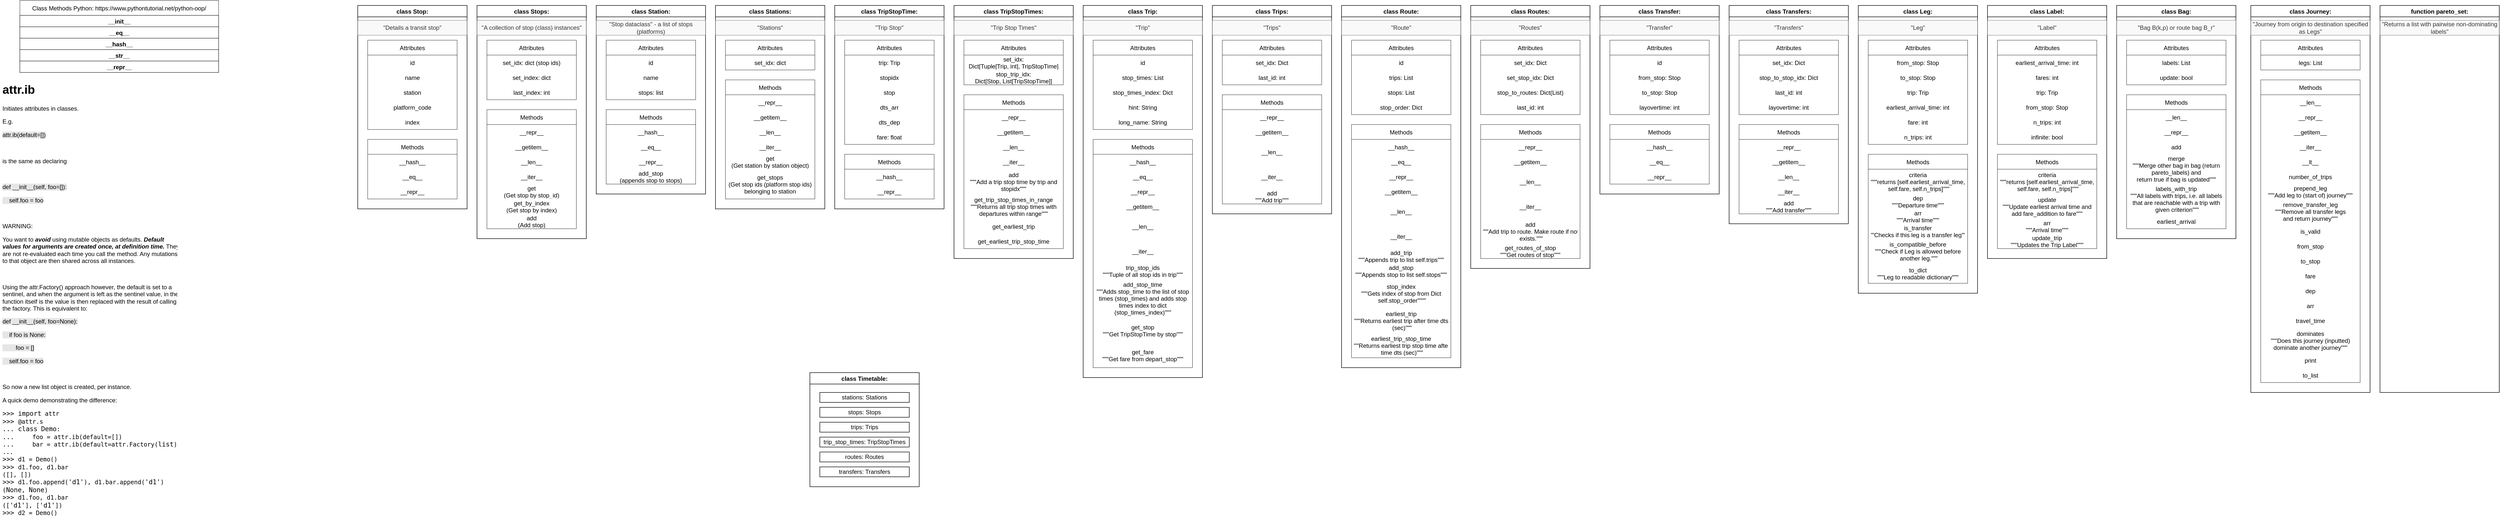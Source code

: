 <mxfile version="18.0.6" type="device"><diagram id="RjRNomVgkrXw6vCM5_4Q" name="Page-1"><mxGraphModel dx="3277" dy="541" grid="1" gridSize="10" guides="1" tooltips="1" connect="1" arrows="1" fold="1" page="1" pageScale="1" pageWidth="3000" pageHeight="2100" math="0" shadow="0"><root><mxCell id="0"/><mxCell id="1" parent="0"/><mxCell id="ofdXQ9qc9LBi8qpp84jR-5" value="class Timetable:" style="swimlane;" parent="1" vertex="1"><mxGeometry x="1150" y="750" width="220" height="230" as="geometry"/></mxCell><mxCell id="ofdXQ9qc9LBi8qpp84jR-6" value="stations: Stations" style="rounded=0;whiteSpace=wrap;html=1;" parent="ofdXQ9qc9LBi8qpp84jR-5" vertex="1"><mxGeometry x="20" y="40" width="180" height="20" as="geometry"/></mxCell><mxCell id="ofdXQ9qc9LBi8qpp84jR-9" value="stops: Stops" style="rounded=0;whiteSpace=wrap;html=1;" parent="ofdXQ9qc9LBi8qpp84jR-5" vertex="1"><mxGeometry x="20" y="70" width="180" height="20" as="geometry"/></mxCell><mxCell id="ofdXQ9qc9LBi8qpp84jR-10" value="trips: Trips" style="rounded=0;whiteSpace=wrap;html=1;" parent="ofdXQ9qc9LBi8qpp84jR-5" vertex="1"><mxGeometry x="20" y="100" width="180" height="20" as="geometry"/></mxCell><mxCell id="ofdXQ9qc9LBi8qpp84jR-11" value="trip_stop_times: TripStopTimes" style="rounded=0;whiteSpace=wrap;html=1;" parent="ofdXQ9qc9LBi8qpp84jR-5" vertex="1"><mxGeometry x="20" y="130" width="180" height="20" as="geometry"/></mxCell><mxCell id="ofdXQ9qc9LBi8qpp84jR-12" value="routes: Routes" style="rounded=0;whiteSpace=wrap;html=1;" parent="ofdXQ9qc9LBi8qpp84jR-5" vertex="1"><mxGeometry x="20" y="160" width="180" height="20" as="geometry"/></mxCell><mxCell id="ofdXQ9qc9LBi8qpp84jR-13" value="transfers: Transfers" style="rounded=0;whiteSpace=wrap;html=1;" parent="ofdXQ9qc9LBi8qpp84jR-5" vertex="1"><mxGeometry x="20" y="190" width="180" height="20" as="geometry"/></mxCell><mxCell id="ofdXQ9qc9LBi8qpp84jR-14" value="class Stop:" style="swimlane;" parent="1" vertex="1"><mxGeometry x="240" y="10" width="220" height="410" as="geometry"><mxRectangle x="230" y="10" width="100" height="23" as="alternateBounds"/></mxGeometry></mxCell><mxCell id="ofdXQ9qc9LBi8qpp84jR-21" value="&quot;Details a transit stop&quot;" style="text;html=1;strokeColor=#666666;fillColor=#f5f5f5;align=center;verticalAlign=middle;whiteSpace=wrap;rounded=0;fontColor=#333333;opacity=60;" parent="ofdXQ9qc9LBi8qpp84jR-14" vertex="1"><mxGeometry y="30" width="220" height="30" as="geometry"/></mxCell><mxCell id="ofdXQ9qc9LBi8qpp84jR-29" value="Attributes" style="swimlane;fontStyle=0;childLayout=stackLayout;horizontal=1;startSize=30;horizontalStack=0;resizeParent=1;resizeParentMax=0;resizeLast=0;collapsible=1;marginBottom=0;opacity=60;align=center;" parent="ofdXQ9qc9LBi8qpp84jR-14" vertex="1"><mxGeometry x="20" y="70" width="180" height="180" as="geometry"><mxRectangle x="20" y="70" width="80" height="30" as="alternateBounds"/></mxGeometry></mxCell><mxCell id="ofdXQ9qc9LBi8qpp84jR-30" value="id" style="text;strokeColor=none;fillColor=none;align=center;verticalAlign=middle;spacingLeft=4;spacingRight=4;overflow=hidden;points=[[0,0.5],[1,0.5]];portConstraint=eastwest;rotatable=0;opacity=60;" parent="ofdXQ9qc9LBi8qpp84jR-29" vertex="1"><mxGeometry y="30" width="180" height="30" as="geometry"/></mxCell><mxCell id="ofdXQ9qc9LBi8qpp84jR-31" value="name" style="text;strokeColor=none;fillColor=none;align=center;verticalAlign=middle;spacingLeft=4;spacingRight=4;overflow=hidden;points=[[0,0.5],[1,0.5]];portConstraint=eastwest;rotatable=0;opacity=60;" parent="ofdXQ9qc9LBi8qpp84jR-29" vertex="1"><mxGeometry y="60" width="180" height="30" as="geometry"/></mxCell><mxCell id="ofdXQ9qc9LBi8qpp84jR-32" value="station" style="text;strokeColor=none;fillColor=none;align=center;verticalAlign=middle;spacingLeft=4;spacingRight=4;overflow=hidden;points=[[0,0.5],[1,0.5]];portConstraint=eastwest;rotatable=0;opacity=60;" parent="ofdXQ9qc9LBi8qpp84jR-29" vertex="1"><mxGeometry y="90" width="180" height="30" as="geometry"/></mxCell><mxCell id="ofdXQ9qc9LBi8qpp84jR-35" value="platform_code" style="text;strokeColor=none;fillColor=none;align=center;verticalAlign=middle;spacingLeft=4;spacingRight=4;overflow=hidden;points=[[0,0.5],[1,0.5]];portConstraint=eastwest;rotatable=0;opacity=60;" parent="ofdXQ9qc9LBi8qpp84jR-29" vertex="1"><mxGeometry y="120" width="180" height="30" as="geometry"/></mxCell><mxCell id="ofdXQ9qc9LBi8qpp84jR-34" value="index" style="text;strokeColor=none;fillColor=none;align=center;verticalAlign=middle;spacingLeft=4;spacingRight=4;overflow=hidden;points=[[0,0.5],[1,0.5]];portConstraint=eastwest;rotatable=0;opacity=60;" parent="ofdXQ9qc9LBi8qpp84jR-29" vertex="1"><mxGeometry y="150" width="180" height="30" as="geometry"/></mxCell><mxCell id="ofdXQ9qc9LBi8qpp84jR-50" value="Methods" style="swimlane;fontStyle=0;childLayout=stackLayout;horizontal=1;startSize=30;horizontalStack=0;resizeParent=1;resizeParentMax=0;resizeLast=0;collapsible=1;marginBottom=0;opacity=60;" parent="ofdXQ9qc9LBi8qpp84jR-14" vertex="1"><mxGeometry x="20" y="270" width="180" height="120" as="geometry"><mxRectangle x="20" y="270" width="80" height="30" as="alternateBounds"/></mxGeometry></mxCell><mxCell id="ofdXQ9qc9LBi8qpp84jR-51" value="__hash__" style="text;strokeColor=none;fillColor=none;align=center;verticalAlign=middle;spacingLeft=4;spacingRight=4;overflow=hidden;points=[[0,0.5],[1,0.5]];portConstraint=eastwest;rotatable=0;opacity=60;" parent="ofdXQ9qc9LBi8qpp84jR-50" vertex="1"><mxGeometry y="30" width="180" height="30" as="geometry"/></mxCell><mxCell id="ofdXQ9qc9LBi8qpp84jR-52" value="__eq__" style="text;strokeColor=none;fillColor=none;align=center;verticalAlign=middle;spacingLeft=4;spacingRight=4;overflow=hidden;points=[[0,0.5],[1,0.5]];portConstraint=eastwest;rotatable=0;opacity=60;" parent="ofdXQ9qc9LBi8qpp84jR-50" vertex="1"><mxGeometry y="60" width="180" height="30" as="geometry"/></mxCell><mxCell id="ofdXQ9qc9LBi8qpp84jR-53" value="__repr__" style="text;strokeColor=none;fillColor=none;align=center;verticalAlign=middle;spacingLeft=4;spacingRight=4;overflow=hidden;points=[[0,0.5],[1,0.5]];portConstraint=eastwest;rotatable=0;opacity=60;" parent="ofdXQ9qc9LBi8qpp84jR-50" vertex="1"><mxGeometry y="90" width="180" height="30" as="geometry"/></mxCell><mxCell id="ofdXQ9qc9LBi8qpp84jR-56" value="Class Methods Python: https://www.pythontutorial.net/python-oop/" style="swimlane;fontStyle=0;childLayout=stackLayout;horizontal=1;startSize=30;horizontalStack=0;resizeParent=1;resizeParentMax=0;resizeLast=0;collapsible=1;marginBottom=0;opacity=60;" parent="1" vertex="1"><mxGeometry x="-440" width="400" height="145" as="geometry"><mxRectangle x="-250" y="250" width="150" height="30" as="alternateBounds"/></mxGeometry></mxCell><mxCell id="ofdXQ9qc9LBi8qpp84jR-62" value="__init__" style="swimlane;opacity=60;" parent="ofdXQ9qc9LBi8qpp84jR-56" vertex="1" collapsed="1"><mxGeometry y="30" width="400" height="23" as="geometry"><mxRectangle y="30" width="400" height="80" as="alternateBounds"/></mxGeometry></mxCell><mxCell id="ofdXQ9qc9LBi8qpp84jR-68" value="A method to initialise an object's attributes. Runs (once) when an object is instantiated." style="text;html=1;strokeColor=none;fillColor=none;align=left;verticalAlign=top;whiteSpace=wrap;rounded=0;opacity=60;" parent="ofdXQ9qc9LBi8qpp84jR-62" vertex="1"><mxGeometry y="30" width="360" height="40" as="geometry"/></mxCell><mxCell id="ofdXQ9qc9LBi8qpp84jR-63" value="__eq__" style="swimlane;opacity=60;" parent="ofdXQ9qc9LBi8qpp84jR-56" vertex="1" collapsed="1"><mxGeometry y="53" width="400" height="23" as="geometry"><mxRectangle y="53" width="400" height="800" as="alternateBounds"/></mxGeometry></mxCell><mxCell id="ofdXQ9qc9LBi8qpp84jR-67" value="When two instances of a class are equated (==), this method defines what specified values are compared by the two objects.&lt;br&gt;&lt;br&gt;&lt;div&gt;&lt;div&gt;E.g.1&lt;/div&gt;&lt;div&gt;&lt;span&gt;class Person:&lt;/span&gt;&lt;br&gt;&lt;/div&gt;&lt;div&gt;&amp;nbsp; &amp;nbsp; def __init__(self, first_name, last_name, age):&lt;/div&gt;&lt;div&gt;&amp;nbsp; &amp;nbsp; &amp;nbsp; &amp;nbsp; self.first_name = first_name&lt;/div&gt;&lt;div&gt;&amp;nbsp; &amp;nbsp; &amp;nbsp; &amp;nbsp; self.last_name = last_name&lt;/div&gt;&lt;div&gt;&amp;nbsp; &amp;nbsp; &amp;nbsp; &amp;nbsp; self.age = age&lt;/div&gt;&lt;/div&gt;&lt;div&gt;&lt;br&gt;&lt;/div&gt;&lt;div&gt;john = Person('John', 'Doe', 25)&lt;/div&gt;&lt;div&gt;jane = Person('John', 'Doe', 25)&lt;br&gt;&lt;/div&gt;&lt;div&gt;&lt;br&gt;&lt;/div&gt;&lt;div&gt;john == jane&amp;nbsp; # False&lt;/div&gt;&lt;div&gt;&lt;br&gt;&lt;/div&gt;&lt;div&gt;E.g.2&lt;/div&gt;&lt;div&gt;&lt;div&gt;class Person:&lt;/div&gt;&lt;div&gt;&amp;nbsp; &amp;nbsp; def __init__(self, first_name, last_name, age):&lt;/div&gt;&lt;div&gt;&amp;nbsp; &amp;nbsp; &amp;nbsp; &amp;nbsp; self.first_name = first_name&lt;/div&gt;&lt;div&gt;&amp;nbsp; &amp;nbsp; &amp;nbsp; &amp;nbsp; self.last_name = last_name&lt;/div&gt;&lt;div&gt;&amp;nbsp; &amp;nbsp; &amp;nbsp; &amp;nbsp; self.age = age&lt;/div&gt;&lt;div&gt;&lt;br&gt;&lt;/div&gt;&lt;div&gt;&amp;nbsp; &amp;nbsp; def __eq__(self, other):&lt;/div&gt;&lt;div&gt;&lt;span&gt;&amp;nbsp; &amp;nbsp; &amp;nbsp; &amp;nbsp; return self.age == other.age&lt;/span&gt;&lt;br&gt;&lt;/div&gt;&lt;div&gt;&lt;br&gt;&lt;/div&gt;&lt;div&gt;john = Person('John', 'Doe', 25)&lt;/div&gt;&lt;div&gt;jane = Person('John', 'Doe', 25)&lt;br&gt;&lt;/div&gt;&lt;div&gt;&lt;br&gt;&lt;/div&gt;&lt;div&gt;john == jane&amp;nbsp; # True&lt;/div&gt;&lt;/div&gt;&lt;div&gt;john == 25&amp;nbsp; #&amp;nbsp;AttributeError: 'int' object has no attribute 'age'&lt;/div&gt;&lt;div&gt;&lt;br&gt;&lt;/div&gt;&lt;div&gt;* Therefore check if the object is an instance of `Person` before accessing the `age` attribute.&lt;/div&gt;&lt;div&gt;&lt;br&gt;&lt;/div&gt;&lt;div&gt;E.g.3&lt;/div&gt;&lt;div&gt;&lt;div&gt;class Person:&lt;/div&gt;&lt;div&gt;&amp;nbsp; &amp;nbsp; def __init__(self, first_name, last_name, age):&lt;/div&gt;&lt;div&gt;&amp;nbsp; &amp;nbsp; &amp;nbsp; &amp;nbsp; self.first_name = first_name&lt;/div&gt;&lt;div&gt;&amp;nbsp; &amp;nbsp; &amp;nbsp; &amp;nbsp; self.last_name = last_name&lt;/div&gt;&lt;div&gt;&amp;nbsp; &amp;nbsp; &amp;nbsp; &amp;nbsp; self.age = age&lt;/div&gt;&lt;div&gt;&lt;br&gt;&lt;/div&gt;&lt;div&gt;&amp;nbsp; &amp;nbsp; def __eq__(self, other):&lt;/div&gt;&lt;div&gt;&amp;nbsp; &amp;nbsp; &amp;nbsp; &amp;nbsp; if isinstance(other, Person):&lt;/div&gt;&lt;div&gt;&amp;nbsp; &amp;nbsp; &amp;nbsp; &amp;nbsp; &amp;nbsp; &amp;nbsp; return self.age == other.age&lt;/div&gt;&lt;div&gt;&lt;br&gt;&lt;/div&gt;&lt;div&gt;&amp;nbsp; &amp;nbsp; &amp;nbsp; &amp;nbsp; return False&lt;/div&gt;&lt;/div&gt;&lt;div&gt;&lt;br&gt;&lt;/div&gt;&lt;div&gt;&lt;div&gt;john = Person('John', 'Doe', 25)&lt;/div&gt;&lt;div&gt;print(john == 20)&amp;nbsp; # False&lt;/div&gt;&lt;/div&gt;&lt;div&gt;&lt;br&gt;&lt;/div&gt;&lt;div&gt;&lt;br&gt;&lt;/div&gt;" style="text;html=1;strokeColor=none;fillColor=none;align=left;verticalAlign=top;whiteSpace=wrap;rounded=0;opacity=60;" parent="ofdXQ9qc9LBi8qpp84jR-63" vertex="1"><mxGeometry y="30" width="360" height="760" as="geometry"/></mxCell><mxCell id="ofdXQ9qc9LBi8qpp84jR-64" value="__hash__" style="swimlane;opacity=60;" parent="ofdXQ9qc9LBi8qpp84jR-56" vertex="1" collapsed="1"><mxGeometry y="76" width="400" height="23" as="geometry"><mxRectangle y="76" width="400" height="1170" as="alternateBounds"/></mxGeometry></mxCell><mxCell id="ofdXQ9qc9LBi8qpp84jR-72" value="The hash() function accepts an object and returns the hash value as an integer. When you pass an object to the hash() function, Python will execute the __hash__ special method of the object.&lt;br&gt;&lt;br&gt;By default, the __hash__ uses the object’s identity and the __eq__ returns True if two objects are the same. To override this default behaviour, you can implement the __eq__ and __hash__.&lt;br&gt;&lt;br&gt;If a class overrides the __eq__ method, the objects of the class become unhashable. This means that you won’t able to use the objects in a mapping type. For example, you will not able to use them as keys in a dictionary or elements in a set.&lt;br&gt;&lt;br&gt;E.g.1&lt;br&gt;&lt;div&gt;class Person:&lt;/div&gt;&lt;div&gt;&amp;nbsp; &amp;nbsp; def __init__(self, name, age):&lt;/div&gt;&lt;div&gt;&amp;nbsp; &amp;nbsp; &amp;nbsp; &amp;nbsp; self.name = name&lt;/div&gt;&lt;div&gt;&amp;nbsp; &amp;nbsp; &amp;nbsp; &amp;nbsp; self.age = age&lt;/div&gt;&lt;div&gt;&lt;br&gt;&lt;/div&gt;&lt;div&gt;&amp;nbsp; &amp;nbsp; def __eq__(self, other):&lt;/div&gt;&lt;div&gt;&amp;nbsp; &amp;nbsp; &amp;nbsp; &amp;nbsp; return isinstance(other, Person) and self.age == other.age&lt;/div&gt;&lt;div&gt;&lt;br&gt;&lt;/div&gt;&lt;div&gt;If you attempt to use the Person object in a set, you’ll get an error. For example:&lt;br&gt;&lt;/div&gt;&lt;div&gt;&lt;br&gt;&lt;/div&gt;&lt;div&gt;&lt;div&gt;members = {&lt;/div&gt;&lt;div&gt;&amp;nbsp; &amp;nbsp; Person('John', 22),&lt;/div&gt;&lt;div&gt;&amp;nbsp; &amp;nbsp; Person('Jane', 22)&lt;/div&gt;&lt;div&gt;}&amp;nbsp; #&amp;nbsp;TypeError: unhashable type: 'Person'&lt;/div&gt;&lt;/div&gt;&lt;div&gt;&lt;br&gt;&lt;/div&gt;&lt;div&gt;&lt;div&gt;Also, the Person’s object loses hashing because if you implement __eq__, the __hash__ is set to None. For example:&lt;/div&gt;&lt;div&gt;&lt;br&gt;&lt;/div&gt;&lt;div&gt;hash(Person('John', 22)). #&amp;nbsp;&lt;span&gt;TypeError: unhashable type: 'Person'&lt;/span&gt;&lt;/div&gt;&lt;/div&gt;&lt;div&gt;&lt;span&gt;&lt;br&gt;&lt;/span&gt;&lt;/div&gt;&lt;div&gt;&lt;span&gt;&lt;div&gt;To make the Person class hashable, you also need to implement the __hash__ method:&lt;/div&gt;&lt;div&gt;&lt;br&gt;&lt;/div&gt;&lt;div&gt;class Person:&lt;/div&gt;&lt;div&gt;&amp;nbsp; &amp;nbsp; def __init__(self, name, age):&lt;/div&gt;&lt;div&gt;&amp;nbsp; &amp;nbsp; &amp;nbsp; &amp;nbsp; self.name = name&lt;/div&gt;&lt;div&gt;&amp;nbsp; &amp;nbsp; &amp;nbsp; &amp;nbsp; self.age = age&lt;/div&gt;&lt;div&gt;&lt;br&gt;&lt;/div&gt;&lt;div&gt;&amp;nbsp; &amp;nbsp; def __eq__(self, other):&lt;/div&gt;&lt;div&gt;&amp;nbsp; &amp;nbsp; &amp;nbsp; &amp;nbsp; return isinstance(other, Person) and self.age == other.age&lt;/div&gt;&lt;div&gt;&lt;br&gt;&lt;/div&gt;&lt;div&gt;&amp;nbsp; &amp;nbsp; def __hash__(self):&lt;/div&gt;&lt;div&gt;&amp;nbsp; &amp;nbsp; &amp;nbsp; &amp;nbsp; return hash(self.age)&lt;/div&gt;&lt;div&gt;&lt;span&gt;&lt;br&gt;&lt;/span&gt;&lt;/div&gt;&lt;div&gt;&lt;span&gt;Now, you have the Person class that supports equality based on age and is hashable.&lt;/span&gt;&lt;br&gt;&lt;/div&gt;&lt;div&gt;&lt;br&gt;&lt;/div&gt;&lt;div&gt;To make the Person work well in data structures like dictionaries, the hash of the class should remain immutable. To do it, you can make the age attribute of the Person class a read-only property:&lt;/div&gt;&lt;div&gt;&lt;br&gt;&lt;/div&gt;&lt;div&gt;class Person:&lt;/div&gt;&lt;div&gt;&amp;nbsp; &amp;nbsp; def __init__(self, name, age):&lt;/div&gt;&lt;div&gt;&amp;nbsp; &amp;nbsp; &amp;nbsp; &amp;nbsp; self.name = name&lt;/div&gt;&lt;div&gt;&amp;nbsp; &amp;nbsp; &amp;nbsp; &amp;nbsp; self._age = age&lt;/div&gt;&lt;div&gt;&lt;br&gt;&lt;/div&gt;&lt;div&gt;&amp;nbsp; &amp;nbsp; @property&lt;/div&gt;&lt;div&gt;&amp;nbsp; &amp;nbsp; def age(self):&lt;/div&gt;&lt;div&gt;&amp;nbsp; &amp;nbsp; &amp;nbsp; &amp;nbsp; return self._age&lt;/div&gt;&lt;div&gt;&lt;br&gt;&lt;/div&gt;&lt;div&gt;&amp;nbsp; &amp;nbsp; def __eq__(self, other):&lt;/div&gt;&lt;div&gt;&amp;nbsp; &amp;nbsp; &amp;nbsp; &amp;nbsp; return isinstance(other, Person) and self.age == other.age&lt;/div&gt;&lt;div&gt;&lt;br&gt;&lt;/div&gt;&lt;div&gt;&amp;nbsp; &amp;nbsp; def __hash__(self):&lt;/div&gt;&lt;div&gt;&amp;nbsp; &amp;nbsp; &amp;nbsp; &amp;nbsp; return hash(self.age)&lt;/div&gt;&lt;div&gt;&lt;br&gt;&lt;/div&gt;&lt;div&gt;By default, __hash__ uses the id of objects and __eq__ uses the is operator for comparisons.&lt;/div&gt;&lt;div&gt;If you implement __eq__, Python sets __hash__ to None unless you implement __hash__.&lt;/div&gt;&lt;/span&gt;&lt;/div&gt;" style="text;html=1;strokeColor=none;fillColor=none;align=left;verticalAlign=top;whiteSpace=wrap;rounded=0;opacity=60;" parent="ofdXQ9qc9LBi8qpp84jR-64" vertex="1"><mxGeometry y="30" width="400" height="1130" as="geometry"/></mxCell><mxCell id="ofdXQ9qc9LBi8qpp84jR-65" value="__str__" style="swimlane;opacity=60;" parent="ofdXQ9qc9LBi8qpp84jR-56" vertex="1" collapsed="1"><mxGeometry y="99" width="400" height="23" as="geometry"><mxRectangle y="99" width="400" height="520" as="alternateBounds"/></mxGeometry></mxCell><mxCell id="ofdXQ9qc9LBi8qpp84jR-70" value="Implement the __str__ method to customise the string representation of an instance of a class.&lt;br&gt;&lt;br&gt;E.g.1&lt;br&gt;&lt;div&gt;class Person:&lt;/div&gt;&lt;div&gt;&amp;nbsp; &amp;nbsp; def __init__(self, first_name, last_name, age):&lt;/div&gt;&lt;div&gt;&amp;nbsp; &amp;nbsp; &amp;nbsp; &amp;nbsp; self.first_name = first_name&lt;/div&gt;&lt;div&gt;&amp;nbsp; &amp;nbsp; &amp;nbsp; &amp;nbsp; self.last_name = last_name&lt;/div&gt;&lt;div&gt;&amp;nbsp; &amp;nbsp; &amp;nbsp; &amp;nbsp; self.age = age&lt;/div&gt;&lt;div&gt;&lt;br&gt;&lt;/div&gt;&lt;div&gt;&lt;div&gt;person = Person('John', 'Doe', 25)&lt;/div&gt;&lt;div&gt;print(person)&amp;nbsp; #&amp;nbsp;&amp;lt;__main__.Person object at 0x0000023CA16D13A0&amp;gt;&lt;/div&gt;&lt;/div&gt;&lt;div&gt;&lt;br&gt;&lt;/div&gt;&lt;div&gt;When you use the print() function to display the instance of the Person class, the print() function shows the memory address of that instance.&lt;br&gt;&lt;/div&gt;&lt;div&gt;&lt;br&gt;&lt;/div&gt;&lt;div&gt;Sometimes, it’s useful to have a string representation of an instance of a class. To customise the string representation of a class instance, the class needs to implement the __str__ magic method.&lt;br&gt;&lt;/div&gt;&lt;div&gt;&lt;br&gt;&lt;/div&gt;&lt;div&gt;E.g.2&lt;/div&gt;&lt;div&gt;&lt;div&gt;class Person:&lt;/div&gt;&lt;div&gt;&amp;nbsp; &amp;nbsp; def __init__(self, first_name, last_name, age):&lt;/div&gt;&lt;div&gt;&amp;nbsp; &amp;nbsp; &amp;nbsp; &amp;nbsp; self.first_name = first_name&lt;/div&gt;&lt;div&gt;&amp;nbsp; &amp;nbsp; &amp;nbsp; &amp;nbsp; self.last_name = last_name&lt;/div&gt;&lt;div&gt;&amp;nbsp; &amp;nbsp; &amp;nbsp; &amp;nbsp; self.age = age&lt;/div&gt;&lt;div&gt;&lt;br&gt;&lt;/div&gt;&lt;div&gt;&amp;nbsp; &amp;nbsp; def __str__(self):&lt;/div&gt;&lt;div&gt;&amp;nbsp; &amp;nbsp; &amp;nbsp; &amp;nbsp; return f'Person({self.first_name},{self.last_name},{self.age})'&lt;/div&gt;&lt;/div&gt;&lt;div&gt;&lt;br&gt;&lt;/div&gt;&lt;div&gt;&lt;div&gt;person = Person('John', 'Doe', 25)&lt;/div&gt;&lt;div&gt;print(person)&amp;nbsp; #&amp;nbsp;Person(John,Doe,25)&lt;/div&gt;&lt;/div&gt;" style="text;html=1;strokeColor=none;fillColor=none;align=left;verticalAlign=top;whiteSpace=wrap;rounded=0;opacity=60;" parent="ofdXQ9qc9LBi8qpp84jR-65" vertex="1"><mxGeometry y="30" width="400" height="480" as="geometry"/></mxCell><mxCell id="ofdXQ9qc9LBi8qpp84jR-69" value="__repr__" style="swimlane;opacity=60;" parent="ofdXQ9qc9LBi8qpp84jR-56" vertex="1" collapsed="1"><mxGeometry y="122" width="400" height="23" as="geometry"><mxRectangle y="122" width="400" height="450" as="alternateBounds"/></mxGeometry></mxCell><mxCell id="ofdXQ9qc9LBi8qpp84jR-71" value="The __str__ method returns a string representation of an object that is human-readable while the __repr__ method returns a string representation of an object that is machine-readable.&lt;br&gt;&lt;br&gt;The __repr__ method returns the string representation of an object. Typically, the __repr__() returns a string that can be executed and yield the same value as the object." style="text;html=1;strokeColor=none;fillColor=none;align=left;verticalAlign=top;whiteSpace=wrap;rounded=0;opacity=60;" parent="ofdXQ9qc9LBi8qpp84jR-69" vertex="1"><mxGeometry y="30" width="400" height="410" as="geometry"/></mxCell><mxCell id="ofdXQ9qc9LBi8qpp84jR-73" value="&lt;h1&gt;attr.ib&lt;/h1&gt;&lt;p&gt;Initiates attributes in classes.&lt;/p&gt;&lt;p&gt;E.g.&lt;/p&gt;&lt;p&gt;&lt;span style=&quot;background-color: rgb(230 , 230 , 230)&quot;&gt;attr.ib(default=[])&lt;/span&gt;&lt;/p&gt;&lt;p&gt;&lt;br&gt;&lt;/p&gt;&lt;p&gt;is the same as declaring&lt;/p&gt;&lt;p&gt;&lt;span style=&quot;background-color: rgb(230 , 230 , 230)&quot;&gt;&lt;br&gt;&lt;/span&gt;&lt;/p&gt;&lt;p&gt;&lt;span style=&quot;background-color: rgb(230 , 230 , 230)&quot;&gt;def __init__(self, foo=[]):&lt;/span&gt;&lt;/p&gt;&lt;p&gt;&lt;span style=&quot;background-color: rgb(230 , 230 , 230)&quot;&gt;&amp;nbsp; &amp;nbsp; self.foo = foo&lt;/span&gt;&lt;/p&gt;&lt;p&gt;&lt;br&gt;&lt;/p&gt;&lt;p&gt;WARNING:&lt;/p&gt;&lt;p&gt;You want to &lt;i&gt;&lt;b&gt;avoid&lt;/b&gt;&lt;/i&gt; using mutable objects as defaults.&amp;nbsp;&lt;i&gt;&lt;b&gt;Default values for arguments are created once, at definition time.&lt;/b&gt;&lt;/i&gt; They are not re-evaluated each time you call the method. Any mutations to that object are then shared across all instances.&lt;br&gt;&lt;/p&gt;&lt;p&gt;&lt;br&gt;&lt;/p&gt;&lt;p&gt;Using the attr.Factory() approach however, the default is set to a sentinel, and when the argument is left as the sentinel value, in the function itself is the value is then replaced with the result of calling the factory. This is equivalent to:&lt;br&gt;&lt;/p&gt;&lt;p&gt;&lt;span style=&quot;background-color: rgb(230 , 230 , 230)&quot;&gt;def __init__(self, foo=None):&lt;/span&gt;&lt;/p&gt;&lt;p&gt;&lt;span style=&quot;background-color: rgb(230 , 230 , 230)&quot;&gt;&amp;nbsp; &amp;nbsp; if foo is None:&lt;/span&gt;&lt;/p&gt;&lt;p&gt;&lt;span style=&quot;background-color: rgb(230 , 230 , 230)&quot;&gt;&amp;nbsp; &amp;nbsp; &amp;nbsp; &amp;nbsp; foo = []&lt;/span&gt;&lt;/p&gt;&lt;p&gt;&lt;span style=&quot;background-color: rgb(230 , 230 , 230)&quot;&gt;&amp;nbsp; &amp;nbsp; self.foo = foo&lt;/span&gt;&lt;/p&gt;&lt;p&gt;&lt;br&gt;&lt;/p&gt;&lt;p&gt;So now a new list object is created, per instance.&lt;/p&gt;&lt;p&gt;A quick demo demonstrating the difference:&lt;/p&gt;&lt;pre class=&quot;lang-py s-code-block&quot; style=&quot;margin: 0px 0px ; border: 0px ; font-stretch: inherit ; vertical-align: baseline ; box-sizing: inherit ; width: auto ; max-height: 600px ; overflow: auto ; overflow-wrap: normal&quot;&gt;&lt;code class=&quot;hljs language-python&quot; style=&quot;margin: 0px ; padding: 0px ; border: 0px ; font-family: inherit ; font-style: inherit ; font-weight: inherit ; font-stretch: inherit ; line-height: inherit ; vertical-align: baseline ; box-sizing: inherit ; background-color: transparent&quot;&gt;&lt;span class=&quot;hljs-meta&quot; style=&quot;margin: 0px ; padding: 0px ; border: 0px ; font-family: inherit ; font-style: inherit ; font-weight: inherit ; font-stretch: inherit ; line-height: inherit ; font-size: 13px ; vertical-align: baseline ; box-sizing: inherit&quot;&gt;&amp;gt;&amp;gt;&amp;gt; &lt;/span&gt;&lt;span class=&quot;hljs-keyword&quot; style=&quot;margin: 0px ; padding: 0px ; border: 0px ; font-family: inherit ; font-style: inherit ; font-weight: inherit ; font-stretch: inherit ; line-height: inherit ; font-size: 13px ; vertical-align: baseline ; box-sizing: inherit&quot;&gt;import&lt;/span&gt; attr&lt;br/&gt;&lt;span class=&quot;hljs-meta&quot; style=&quot;margin: 0px ; padding: 0px ; border: 0px ; font-family: inherit ; font-style: inherit ; font-weight: inherit ; font-stretch: inherit ; line-height: inherit ; font-size: 13px ; vertical-align: baseline ; box-sizing: inherit&quot;&gt;&amp;gt;&amp;gt;&amp;gt; &lt;/span&gt;@attr.s&lt;br/&gt;&lt;span class=&quot;hljs-meta&quot; style=&quot;margin: 0px ; padding: 0px ; border: 0px ; font-family: inherit ; font-style: inherit ; font-weight: inherit ; font-stretch: inherit ; line-height: inherit ; font-size: 13px ; vertical-align: baseline ; box-sizing: inherit&quot;&gt;... &lt;/span&gt;&lt;span class=&quot;hljs-keyword&quot; style=&quot;margin: 0px ; padding: 0px ; border: 0px ; font-family: inherit ; font-style: inherit ; font-weight: inherit ; font-stretch: inherit ; line-height: inherit ; font-size: 13px ; vertical-align: baseline ; box-sizing: inherit&quot;&gt;class&lt;/span&gt; &lt;span class=&quot;hljs-title class_&quot; style=&quot;margin: 0px ; padding: 0px ; border: 0px ; font-family: inherit ; font-style: inherit ; font-weight: inherit ; font-stretch: inherit ; line-height: inherit ; font-size: 13px ; vertical-align: baseline ; box-sizing: inherit&quot;&gt;Demo&lt;/span&gt;:&lt;br/&gt;&lt;span class=&quot;hljs-meta&quot; style=&quot;margin: 0px ; padding: 0px ; border: 0px ; font-family: inherit ; font-style: inherit ; font-weight: inherit ; font-stretch: inherit ; line-height: inherit ; font-size: 13px ; vertical-align: baseline ; box-sizing: inherit&quot;&gt;... &lt;/span&gt;    foo = attr.ib(default=[])&lt;br/&gt;&lt;span class=&quot;hljs-meta&quot; style=&quot;margin: 0px ; padding: 0px ; border: 0px ; font-family: inherit ; font-style: inherit ; font-weight: inherit ; font-stretch: inherit ; line-height: inherit ; font-size: 13px ; vertical-align: baseline ; box-sizing: inherit&quot;&gt;... &lt;/span&gt;    bar = attr.ib(default=attr.Factory(&lt;span class=&quot;hljs-built_in&quot; style=&quot;margin: 0px ; padding: 0px ; border: 0px ; font-family: inherit ; font-style: inherit ; font-weight: inherit ; font-stretch: inherit ; line-height: inherit ; font-size: 13px ; vertical-align: baseline ; box-sizing: inherit&quot;&gt;list&lt;/span&gt;))&lt;br/&gt;...&lt;br/&gt;&lt;span class=&quot;hljs-meta&quot; style=&quot;margin: 0px ; padding: 0px ; border: 0px ; font-family: inherit ; font-style: inherit ; font-weight: inherit ; font-stretch: inherit ; line-height: inherit ; font-size: 13px ; vertical-align: baseline ; box-sizing: inherit&quot;&gt;&amp;gt;&amp;gt;&amp;gt; &lt;/span&gt;d1 = Demo()&lt;br/&gt;&lt;span class=&quot;hljs-meta&quot; style=&quot;margin: 0px ; padding: 0px ; border: 0px ; font-family: inherit ; font-style: inherit ; font-weight: inherit ; font-stretch: inherit ; line-height: inherit ; font-size: 13px ; vertical-align: baseline ; box-sizing: inherit&quot;&gt;&amp;gt;&amp;gt;&amp;gt; &lt;/span&gt;d1.foo, d1.bar&lt;br/&gt;([], [])&lt;br/&gt;&lt;span class=&quot;hljs-meta&quot; style=&quot;margin: 0px ; padding: 0px ; border: 0px ; font-family: inherit ; font-style: inherit ; font-weight: inherit ; font-stretch: inherit ; line-height: inherit ; font-size: 13px ; vertical-align: baseline ; box-sizing: inherit&quot;&gt;&amp;gt;&amp;gt;&amp;gt; &lt;/span&gt;d1.foo.append(&lt;span class=&quot;hljs-string&quot; style=&quot;margin: 0px ; padding: 0px ; border: 0px ; font-family: inherit ; font-style: inherit ; font-weight: inherit ; font-stretch: inherit ; line-height: inherit ; font-size: 13px ; vertical-align: baseline ; box-sizing: inherit&quot;&gt;'d1'&lt;/span&gt;), d1.bar.append(&lt;span class=&quot;hljs-string&quot; style=&quot;margin: 0px ; padding: 0px ; border: 0px ; font-family: inherit ; font-style: inherit ; font-weight: inherit ; font-stretch: inherit ; line-height: inherit ; font-size: 13px ; vertical-align: baseline ; box-sizing: inherit&quot;&gt;'d1'&lt;/span&gt;)&lt;br/&gt;(&lt;span class=&quot;hljs-literal&quot; style=&quot;margin: 0px ; padding: 0px ; border: 0px ; font-family: inherit ; font-style: inherit ; font-weight: inherit ; font-stretch: inherit ; line-height: inherit ; font-size: 13px ; vertical-align: baseline ; box-sizing: inherit&quot;&gt;None&lt;/span&gt;, &lt;span class=&quot;hljs-literal&quot; style=&quot;margin: 0px ; padding: 0px ; border: 0px ; font-family: inherit ; font-style: inherit ; font-weight: inherit ; font-stretch: inherit ; line-height: inherit ; font-size: 13px ; vertical-align: baseline ; box-sizing: inherit&quot;&gt;None&lt;/span&gt;)&lt;br/&gt;&lt;span class=&quot;hljs-meta&quot; style=&quot;margin: 0px ; padding: 0px ; border: 0px ; font-family: inherit ; font-style: inherit ; font-weight: inherit ; font-stretch: inherit ; line-height: inherit ; font-size: 13px ; vertical-align: baseline ; box-sizing: inherit&quot;&gt;&amp;gt;&amp;gt;&amp;gt; &lt;/span&gt;d1.foo, d1.bar&lt;br/&gt;([&lt;span class=&quot;hljs-string&quot; style=&quot;margin: 0px ; padding: 0px ; border: 0px ; font-family: inherit ; font-style: inherit ; font-weight: inherit ; font-stretch: inherit ; line-height: inherit ; font-size: 13px ; vertical-align: baseline ; box-sizing: inherit&quot;&gt;'d1'&lt;/span&gt;], [&lt;span class=&quot;hljs-string&quot; style=&quot;margin: 0px ; padding: 0px ; border: 0px ; font-family: inherit ; font-style: inherit ; font-weight: inherit ; font-stretch: inherit ; line-height: inherit ; font-size: 13px ; vertical-align: baseline ; box-sizing: inherit&quot;&gt;'d1'&lt;/span&gt;])&lt;br/&gt;&lt;span class=&quot;hljs-meta&quot; style=&quot;margin: 0px ; padding: 0px ; border: 0px ; font-family: inherit ; font-style: inherit ; font-weight: inherit ; font-stretch: inherit ; line-height: inherit ; font-size: 13px ; vertical-align: baseline ; box-sizing: inherit&quot;&gt;&amp;gt;&amp;gt;&amp;gt; &lt;/span&gt;d2 = Demo()&lt;br/&gt;&lt;span class=&quot;hljs-meta&quot; style=&quot;margin: 0px ; padding: 0px ; border: 0px ; font-family: inherit ; font-style: inherit ; font-weight: inherit ; font-stretch: inherit ; line-height: inherit ; font-size: 13px ; vertical-align: baseline ; box-sizing: inherit&quot;&gt;&amp;gt;&amp;gt;&amp;gt; &lt;/span&gt;d2.foo, d2.bar&lt;br/&gt;([&lt;span class=&quot;hljs-string&quot; style=&quot;margin: 0px ; padding: 0px ; border: 0px ; font-family: inherit ; font-style: inherit ; font-weight: inherit ; font-stretch: inherit ; line-height: inherit ; font-size: 13px ; vertical-align: baseline ; box-sizing: inherit&quot;&gt;'d1'&lt;/span&gt;], [])&lt;/code&gt;&lt;/pre&gt;" style="text;html=1;strokeColor=none;fillColor=none;spacing=5;spacingTop=-20;whiteSpace=wrap;overflow=hidden;rounded=0;opacity=60;" parent="1" vertex="1"><mxGeometry x="-480" y="160" width="360" height="880" as="geometry"/></mxCell><mxCell id="ofdXQ9qc9LBi8qpp84jR-74" value="class Stops:" style="swimlane;" parent="1" vertex="1"><mxGeometry x="480" y="10" width="220" height="470" as="geometry"><mxRectangle x="230" y="10" width="100" height="23" as="alternateBounds"/></mxGeometry></mxCell><mxCell id="ofdXQ9qc9LBi8qpp84jR-75" value="&quot;A collection of stop (class) instances&quot;" style="text;html=1;strokeColor=#666666;fillColor=#f5f5f5;align=center;verticalAlign=middle;whiteSpace=wrap;rounded=0;fontColor=#333333;opacity=60;" parent="ofdXQ9qc9LBi8qpp84jR-74" vertex="1"><mxGeometry y="30" width="220" height="30" as="geometry"/></mxCell><mxCell id="ofdXQ9qc9LBi8qpp84jR-76" value="Attributes" style="swimlane;fontStyle=0;childLayout=stackLayout;horizontal=1;startSize=30;horizontalStack=0;resizeParent=1;resizeParentMax=0;resizeLast=0;collapsible=1;marginBottom=0;opacity=60;align=center;" parent="ofdXQ9qc9LBi8qpp84jR-74" vertex="1"><mxGeometry x="20" y="70" width="180" height="120" as="geometry"><mxRectangle x="20" y="70" width="80" height="30" as="alternateBounds"/></mxGeometry></mxCell><mxCell id="ofdXQ9qc9LBi8qpp84jR-77" value="set_idx: dict (stop ids)" style="text;strokeColor=none;fillColor=none;align=center;verticalAlign=middle;spacingLeft=4;spacingRight=4;overflow=hidden;points=[[0,0.5],[1,0.5]];portConstraint=eastwest;rotatable=0;opacity=60;" parent="ofdXQ9qc9LBi8qpp84jR-76" vertex="1"><mxGeometry y="30" width="180" height="30" as="geometry"/></mxCell><mxCell id="ofdXQ9qc9LBi8qpp84jR-78" value="set_index: dict" style="text;strokeColor=none;fillColor=none;align=center;verticalAlign=middle;spacingLeft=4;spacingRight=4;overflow=hidden;points=[[0,0.5],[1,0.5]];portConstraint=eastwest;rotatable=0;opacity=60;" parent="ofdXQ9qc9LBi8qpp84jR-76" vertex="1"><mxGeometry y="60" width="180" height="30" as="geometry"/></mxCell><mxCell id="ofdXQ9qc9LBi8qpp84jR-79" value="last_index: int" style="text;strokeColor=none;fillColor=none;align=center;verticalAlign=middle;spacingLeft=4;spacingRight=4;overflow=hidden;points=[[0,0.5],[1,0.5]];portConstraint=eastwest;rotatable=0;opacity=60;" parent="ofdXQ9qc9LBi8qpp84jR-76" vertex="1"><mxGeometry y="90" width="180" height="30" as="geometry"/></mxCell><mxCell id="ofdXQ9qc9LBi8qpp84jR-82" value="Methods" style="swimlane;fontStyle=0;childLayout=stackLayout;horizontal=1;startSize=30;horizontalStack=0;resizeParent=1;resizeParentMax=0;resizeLast=0;collapsible=1;marginBottom=0;opacity=60;" parent="ofdXQ9qc9LBi8qpp84jR-74" vertex="1"><mxGeometry x="20" y="210" width="180" height="240" as="geometry"><mxRectangle x="20" y="270" width="80" height="30" as="alternateBounds"/></mxGeometry></mxCell><mxCell id="ofdXQ9qc9LBi8qpp84jR-83" value="__repr__" style="text;strokeColor=none;fillColor=none;align=center;verticalAlign=middle;spacingLeft=4;spacingRight=4;overflow=hidden;points=[[0,0.5],[1,0.5]];portConstraint=eastwest;rotatable=0;opacity=60;" parent="ofdXQ9qc9LBi8qpp84jR-82" vertex="1"><mxGeometry y="30" width="180" height="30" as="geometry"/></mxCell><mxCell id="ofdXQ9qc9LBi8qpp84jR-84" value="__getitem__" style="text;strokeColor=none;fillColor=none;align=center;verticalAlign=middle;spacingLeft=4;spacingRight=4;overflow=hidden;points=[[0,0.5],[1,0.5]];portConstraint=eastwest;rotatable=0;opacity=60;" parent="ofdXQ9qc9LBi8qpp84jR-82" vertex="1"><mxGeometry y="60" width="180" height="30" as="geometry"/></mxCell><mxCell id="ofdXQ9qc9LBi8qpp84jR-85" value="__len__" style="text;strokeColor=none;fillColor=none;align=center;verticalAlign=middle;spacingLeft=4;spacingRight=4;overflow=hidden;points=[[0,0.5],[1,0.5]];portConstraint=eastwest;rotatable=0;opacity=60;" parent="ofdXQ9qc9LBi8qpp84jR-82" vertex="1"><mxGeometry y="90" width="180" height="30" as="geometry"/></mxCell><mxCell id="ofdXQ9qc9LBi8qpp84jR-90" value="__iter__" style="text;strokeColor=none;fillColor=none;align=center;verticalAlign=middle;spacingLeft=4;spacingRight=4;overflow=hidden;points=[[0,0.5],[1,0.5]];portConstraint=eastwest;rotatable=0;opacity=60;" parent="ofdXQ9qc9LBi8qpp84jR-82" vertex="1"><mxGeometry y="120" width="180" height="30" as="geometry"/></mxCell><mxCell id="ofdXQ9qc9LBi8qpp84jR-89" value="get &#10;(Get stop by stop_id)" style="text;strokeColor=none;fillColor=none;align=center;verticalAlign=middle;spacingLeft=4;spacingRight=4;overflow=hidden;points=[[0,0.5],[1,0.5]];portConstraint=eastwest;rotatable=0;opacity=60;fontStyle=0;" parent="ofdXQ9qc9LBi8qpp84jR-82" vertex="1"><mxGeometry y="150" width="180" height="30" as="geometry"/></mxCell><mxCell id="ofdXQ9qc9LBi8qpp84jR-88" value="get_by_index &#10;(Get stop by index)" style="text;strokeColor=none;fillColor=none;align=center;verticalAlign=middle;spacingLeft=4;spacingRight=4;overflow=hidden;points=[[0,0.5],[1,0.5]];portConstraint=eastwest;rotatable=0;opacity=60;" parent="ofdXQ9qc9LBi8qpp84jR-82" vertex="1"><mxGeometry y="180" width="180" height="30" as="geometry"/></mxCell><mxCell id="ofdXQ9qc9LBi8qpp84jR-87" value="add &#10;(Add stop)" style="text;strokeColor=none;fillColor=none;align=center;verticalAlign=middle;spacingLeft=4;spacingRight=4;overflow=hidden;points=[[0,0.5],[1,0.5]];portConstraint=eastwest;rotatable=0;opacity=60;fontColor=#000000;" parent="ofdXQ9qc9LBi8qpp84jR-82" vertex="1"><mxGeometry y="210" width="180" height="30" as="geometry"/></mxCell><mxCell id="ofdXQ9qc9LBi8qpp84jR-91" value="class Station:" style="swimlane;" parent="1" vertex="1"><mxGeometry x="720" y="10" width="220" height="380" as="geometry"><mxRectangle x="230" y="10" width="100" height="23" as="alternateBounds"/></mxGeometry></mxCell><mxCell id="ofdXQ9qc9LBi8qpp84jR-92" value="&quot;Stop dataclass&quot; - a list of stops (platforms)" style="text;html=1;strokeColor=#666666;fillColor=#f5f5f5;align=center;verticalAlign=middle;whiteSpace=wrap;rounded=0;fontColor=#333333;opacity=60;" parent="ofdXQ9qc9LBi8qpp84jR-91" vertex="1"><mxGeometry y="30" width="220" height="30" as="geometry"/></mxCell><mxCell id="ofdXQ9qc9LBi8qpp84jR-93" value="Attributes" style="swimlane;fontStyle=0;childLayout=stackLayout;horizontal=1;startSize=30;horizontalStack=0;resizeParent=1;resizeParentMax=0;resizeLast=0;collapsible=1;marginBottom=0;opacity=60;align=center;" parent="ofdXQ9qc9LBi8qpp84jR-91" vertex="1"><mxGeometry x="20" y="70" width="180" height="120" as="geometry"><mxRectangle x="20" y="70" width="80" height="30" as="alternateBounds"/></mxGeometry></mxCell><mxCell id="ofdXQ9qc9LBi8qpp84jR-94" value="id" style="text;strokeColor=none;fillColor=none;align=center;verticalAlign=middle;spacingLeft=4;spacingRight=4;overflow=hidden;points=[[0,0.5],[1,0.5]];portConstraint=eastwest;rotatable=0;opacity=60;" parent="ofdXQ9qc9LBi8qpp84jR-93" vertex="1"><mxGeometry y="30" width="180" height="30" as="geometry"/></mxCell><mxCell id="ofdXQ9qc9LBi8qpp84jR-95" value="name" style="text;strokeColor=none;fillColor=none;align=center;verticalAlign=middle;spacingLeft=4;spacingRight=4;overflow=hidden;points=[[0,0.5],[1,0.5]];portConstraint=eastwest;rotatable=0;opacity=60;" parent="ofdXQ9qc9LBi8qpp84jR-93" vertex="1"><mxGeometry y="60" width="180" height="30" as="geometry"/></mxCell><mxCell id="ofdXQ9qc9LBi8qpp84jR-96" value="stops: list" style="text;strokeColor=none;fillColor=none;align=center;verticalAlign=middle;spacingLeft=4;spacingRight=4;overflow=hidden;points=[[0,0.5],[1,0.5]];portConstraint=eastwest;rotatable=0;opacity=60;" parent="ofdXQ9qc9LBi8qpp84jR-93" vertex="1"><mxGeometry y="90" width="180" height="30" as="geometry"/></mxCell><mxCell id="ofdXQ9qc9LBi8qpp84jR-97" value="Methods" style="swimlane;fontStyle=0;childLayout=stackLayout;horizontal=1;startSize=30;horizontalStack=0;resizeParent=1;resizeParentMax=0;resizeLast=0;collapsible=1;marginBottom=0;opacity=60;" parent="ofdXQ9qc9LBi8qpp84jR-91" vertex="1"><mxGeometry x="20" y="210" width="180" height="150" as="geometry"><mxRectangle x="20" y="270" width="80" height="30" as="alternateBounds"/></mxGeometry></mxCell><mxCell id="ofdXQ9qc9LBi8qpp84jR-98" value="__hash__" style="text;strokeColor=none;fillColor=none;align=center;verticalAlign=middle;spacingLeft=4;spacingRight=4;overflow=hidden;points=[[0,0.5],[1,0.5]];portConstraint=eastwest;rotatable=0;opacity=60;" parent="ofdXQ9qc9LBi8qpp84jR-97" vertex="1"><mxGeometry y="30" width="180" height="30" as="geometry"/></mxCell><mxCell id="ofdXQ9qc9LBi8qpp84jR-99" value="__eq__" style="text;strokeColor=none;fillColor=none;align=center;verticalAlign=middle;spacingLeft=4;spacingRight=4;overflow=hidden;points=[[0,0.5],[1,0.5]];portConstraint=eastwest;rotatable=0;opacity=60;" parent="ofdXQ9qc9LBi8qpp84jR-97" vertex="1"><mxGeometry y="60" width="180" height="30" as="geometry"/></mxCell><mxCell id="ofdXQ9qc9LBi8qpp84jR-100" value="__repr__" style="text;strokeColor=none;fillColor=none;align=center;verticalAlign=middle;spacingLeft=4;spacingRight=4;overflow=hidden;points=[[0,0.5],[1,0.5]];portConstraint=eastwest;rotatable=0;opacity=60;" parent="ofdXQ9qc9LBi8qpp84jR-97" vertex="1"><mxGeometry y="90" width="180" height="30" as="geometry"/></mxCell><mxCell id="ofdXQ9qc9LBi8qpp84jR-101" value="add_stop &#10;(appends stop to stops)" style="text;strokeColor=none;fillColor=none;align=center;verticalAlign=middle;spacingLeft=4;spacingRight=4;overflow=hidden;points=[[0,0.5],[1,0.5]];portConstraint=eastwest;rotatable=0;opacity=60;" parent="ofdXQ9qc9LBi8qpp84jR-97" vertex="1"><mxGeometry y="120" width="180" height="30" as="geometry"/></mxCell><mxCell id="ofdXQ9qc9LBi8qpp84jR-105" value="class Stations:" style="swimlane;" parent="1" vertex="1"><mxGeometry x="960" y="10" width="220" height="410" as="geometry"><mxRectangle x="230" y="10" width="100" height="23" as="alternateBounds"/></mxGeometry></mxCell><mxCell id="ofdXQ9qc9LBi8qpp84jR-106" value="&quot;Stations&quot;" style="text;html=1;strokeColor=#666666;fillColor=#f5f5f5;align=center;verticalAlign=middle;whiteSpace=wrap;rounded=0;fontColor=#333333;opacity=60;" parent="ofdXQ9qc9LBi8qpp84jR-105" vertex="1"><mxGeometry y="30" width="220" height="30" as="geometry"/></mxCell><mxCell id="ofdXQ9qc9LBi8qpp84jR-107" value="Attributes" style="swimlane;fontStyle=0;childLayout=stackLayout;horizontal=1;startSize=30;horizontalStack=0;resizeParent=1;resizeParentMax=0;resizeLast=0;collapsible=1;marginBottom=0;opacity=60;align=center;" parent="ofdXQ9qc9LBi8qpp84jR-105" vertex="1"><mxGeometry x="20" y="70" width="180" height="60" as="geometry"><mxRectangle x="20" y="70" width="80" height="30" as="alternateBounds"/></mxGeometry></mxCell><mxCell id="ofdXQ9qc9LBi8qpp84jR-108" value="set_idx: dict" style="text;strokeColor=none;fillColor=none;align=center;verticalAlign=middle;spacingLeft=4;spacingRight=4;overflow=hidden;points=[[0,0.5],[1,0.5]];portConstraint=eastwest;rotatable=0;opacity=60;" parent="ofdXQ9qc9LBi8qpp84jR-107" vertex="1"><mxGeometry y="30" width="180" height="30" as="geometry"/></mxCell><mxCell id="ofdXQ9qc9LBi8qpp84jR-116" value="Methods" style="swimlane;fontStyle=0;childLayout=stackLayout;horizontal=1;startSize=30;horizontalStack=0;resizeParent=1;resizeParentMax=0;resizeLast=0;collapsible=1;marginBottom=0;opacity=60;" parent="ofdXQ9qc9LBi8qpp84jR-105" vertex="1"><mxGeometry x="20" y="150" width="180" height="240" as="geometry"><mxRectangle x="20" y="270" width="80" height="30" as="alternateBounds"/></mxGeometry></mxCell><mxCell id="ofdXQ9qc9LBi8qpp84jR-117" value="__repr__" style="text;strokeColor=none;fillColor=none;align=center;verticalAlign=middle;spacingLeft=4;spacingRight=4;overflow=hidden;points=[[0,0.5],[1,0.5]];portConstraint=eastwest;rotatable=0;opacity=60;" parent="ofdXQ9qc9LBi8qpp84jR-116" vertex="1"><mxGeometry y="30" width="180" height="30" as="geometry"/></mxCell><mxCell id="ofdXQ9qc9LBi8qpp84jR-118" value="__getitem__" style="text;strokeColor=none;fillColor=none;align=center;verticalAlign=middle;spacingLeft=4;spacingRight=4;overflow=hidden;points=[[0,0.5],[1,0.5]];portConstraint=eastwest;rotatable=0;opacity=60;" parent="ofdXQ9qc9LBi8qpp84jR-116" vertex="1"><mxGeometry y="60" width="180" height="30" as="geometry"/></mxCell><mxCell id="ofdXQ9qc9LBi8qpp84jR-119" value="__len__" style="text;strokeColor=none;fillColor=none;align=center;verticalAlign=middle;spacingLeft=4;spacingRight=4;overflow=hidden;points=[[0,0.5],[1,0.5]];portConstraint=eastwest;rotatable=0;opacity=60;" parent="ofdXQ9qc9LBi8qpp84jR-116" vertex="1"><mxGeometry y="90" width="180" height="30" as="geometry"/></mxCell><mxCell id="ofdXQ9qc9LBi8qpp84jR-120" value="__iter__" style="text;strokeColor=none;fillColor=none;align=center;verticalAlign=middle;spacingLeft=4;spacingRight=4;overflow=hidden;points=[[0,0.5],[1,0.5]];portConstraint=eastwest;rotatable=0;opacity=60;" parent="ofdXQ9qc9LBi8qpp84jR-116" vertex="1"><mxGeometry y="120" width="180" height="30" as="geometry"/></mxCell><mxCell id="ofdXQ9qc9LBi8qpp84jR-121" value="get&#10;(Get station by station object)" style="text;strokeColor=none;fillColor=none;align=center;verticalAlign=middle;spacingLeft=4;spacingRight=4;overflow=hidden;points=[[0,0.5],[1,0.5]];portConstraint=eastwest;rotatable=0;opacity=60;" parent="ofdXQ9qc9LBi8qpp84jR-116" vertex="1"><mxGeometry y="150" width="180" height="30" as="geometry"/></mxCell><mxCell id="ofdXQ9qc9LBi8qpp84jR-122" value="get_stops&#10;(Get stop ids (platform stop ids) &#10;belonging to station" style="text;strokeColor=none;fillColor=none;align=center;verticalAlign=middle;spacingLeft=4;spacingRight=4;overflow=hidden;points=[[0,0.5],[1,0.5]];portConstraint=eastwest;rotatable=0;opacity=60;" parent="ofdXQ9qc9LBi8qpp84jR-116" vertex="1"><mxGeometry y="180" width="180" height="60" as="geometry"/></mxCell><mxCell id="1md8lA3bWSekt01RhSlW-1" value="class TripStopTime:" style="swimlane;" vertex="1" parent="1"><mxGeometry x="1200" y="10" width="220" height="410" as="geometry"><mxRectangle x="230" y="10" width="100" height="23" as="alternateBounds"/></mxGeometry></mxCell><mxCell id="1md8lA3bWSekt01RhSlW-2" value="&quot;Trip Stop&quot;" style="text;html=1;strokeColor=#666666;fillColor=#f5f5f5;align=center;verticalAlign=middle;whiteSpace=wrap;rounded=0;fontColor=#333333;opacity=60;" vertex="1" parent="1md8lA3bWSekt01RhSlW-1"><mxGeometry y="30" width="220" height="30" as="geometry"/></mxCell><mxCell id="1md8lA3bWSekt01RhSlW-3" value="Attributes" style="swimlane;fontStyle=0;childLayout=stackLayout;horizontal=1;startSize=30;horizontalStack=0;resizeParent=1;resizeParentMax=0;resizeLast=0;collapsible=1;marginBottom=0;opacity=60;align=center;" vertex="1" parent="1md8lA3bWSekt01RhSlW-1"><mxGeometry x="20" y="70" width="180" height="210" as="geometry"><mxRectangle x="20" y="70" width="80" height="30" as="alternateBounds"/></mxGeometry></mxCell><mxCell id="1md8lA3bWSekt01RhSlW-4" value="trip: Trip" style="text;strokeColor=none;fillColor=none;align=center;verticalAlign=middle;spacingLeft=4;spacingRight=4;overflow=hidden;points=[[0,0.5],[1,0.5]];portConstraint=eastwest;rotatable=0;opacity=60;" vertex="1" parent="1md8lA3bWSekt01RhSlW-3"><mxGeometry y="30" width="180" height="30" as="geometry"/></mxCell><mxCell id="1md8lA3bWSekt01RhSlW-16" value="stopidx" style="text;strokeColor=none;fillColor=none;align=center;verticalAlign=middle;spacingLeft=4;spacingRight=4;overflow=hidden;points=[[0,0.5],[1,0.5]];portConstraint=eastwest;rotatable=0;opacity=60;" vertex="1" parent="1md8lA3bWSekt01RhSlW-3"><mxGeometry y="60" width="180" height="30" as="geometry"/></mxCell><mxCell id="1md8lA3bWSekt01RhSlW-15" value="stop" style="text;strokeColor=none;fillColor=none;align=center;verticalAlign=middle;spacingLeft=4;spacingRight=4;overflow=hidden;points=[[0,0.5],[1,0.5]];portConstraint=eastwest;rotatable=0;opacity=60;" vertex="1" parent="1md8lA3bWSekt01RhSlW-3"><mxGeometry y="90" width="180" height="30" as="geometry"/></mxCell><mxCell id="1md8lA3bWSekt01RhSlW-14" value="dts_arr" style="text;strokeColor=none;fillColor=none;align=center;verticalAlign=middle;spacingLeft=4;spacingRight=4;overflow=hidden;points=[[0,0.5],[1,0.5]];portConstraint=eastwest;rotatable=0;opacity=60;" vertex="1" parent="1md8lA3bWSekt01RhSlW-3"><mxGeometry y="120" width="180" height="30" as="geometry"/></mxCell><mxCell id="1md8lA3bWSekt01RhSlW-13" value="dts_dep" style="text;strokeColor=none;fillColor=none;align=center;verticalAlign=middle;spacingLeft=4;spacingRight=4;overflow=hidden;points=[[0,0.5],[1,0.5]];portConstraint=eastwest;rotatable=0;opacity=60;" vertex="1" parent="1md8lA3bWSekt01RhSlW-3"><mxGeometry y="150" width="180" height="30" as="geometry"/></mxCell><mxCell id="1md8lA3bWSekt01RhSlW-12" value="fare: float" style="text;strokeColor=none;fillColor=none;align=center;verticalAlign=middle;spacingLeft=4;spacingRight=4;overflow=hidden;points=[[0,0.5],[1,0.5]];portConstraint=eastwest;rotatable=0;opacity=60;" vertex="1" parent="1md8lA3bWSekt01RhSlW-3"><mxGeometry y="180" width="180" height="30" as="geometry"/></mxCell><mxCell id="1md8lA3bWSekt01RhSlW-5" value="Methods" style="swimlane;fontStyle=0;childLayout=stackLayout;horizontal=1;startSize=30;horizontalStack=0;resizeParent=1;resizeParentMax=0;resizeLast=0;collapsible=1;marginBottom=0;opacity=60;" vertex="1" parent="1md8lA3bWSekt01RhSlW-1"><mxGeometry x="20" y="300" width="180" height="90" as="geometry"><mxRectangle x="20" y="270" width="80" height="30" as="alternateBounds"/></mxGeometry></mxCell><mxCell id="1md8lA3bWSekt01RhSlW-6" value="__hash__" style="text;strokeColor=none;fillColor=none;align=center;verticalAlign=middle;spacingLeft=4;spacingRight=4;overflow=hidden;points=[[0,0.5],[1,0.5]];portConstraint=eastwest;rotatable=0;opacity=60;" vertex="1" parent="1md8lA3bWSekt01RhSlW-5"><mxGeometry y="30" width="180" height="30" as="geometry"/></mxCell><mxCell id="1md8lA3bWSekt01RhSlW-7" value="__repr__" style="text;strokeColor=none;fillColor=none;align=center;verticalAlign=middle;spacingLeft=4;spacingRight=4;overflow=hidden;points=[[0,0.5],[1,0.5]];portConstraint=eastwest;rotatable=0;opacity=60;" vertex="1" parent="1md8lA3bWSekt01RhSlW-5"><mxGeometry y="60" width="180" height="30" as="geometry"/></mxCell><mxCell id="1md8lA3bWSekt01RhSlW-17" value="class TripStopTimes:" style="swimlane;" vertex="1" parent="1"><mxGeometry x="1440" y="10" width="240" height="510" as="geometry"><mxRectangle x="230" y="10" width="100" height="23" as="alternateBounds"/></mxGeometry></mxCell><mxCell id="1md8lA3bWSekt01RhSlW-18" value="&quot;Trip Stop Times&quot;" style="text;html=1;strokeColor=#666666;fillColor=#f5f5f5;align=center;verticalAlign=middle;whiteSpace=wrap;rounded=0;fontColor=#333333;opacity=60;" vertex="1" parent="1md8lA3bWSekt01RhSlW-17"><mxGeometry y="30" width="240" height="30" as="geometry"/></mxCell><mxCell id="1md8lA3bWSekt01RhSlW-19" value="Attributes" style="swimlane;fontStyle=0;childLayout=stackLayout;horizontal=1;startSize=30;horizontalStack=0;resizeParent=1;resizeParentMax=0;resizeLast=0;collapsible=1;marginBottom=0;opacity=60;align=center;" vertex="1" parent="1md8lA3bWSekt01RhSlW-17"><mxGeometry x="20" y="70" width="200" height="90" as="geometry"><mxRectangle x="20" y="70" width="80" height="30" as="alternateBounds"/></mxGeometry></mxCell><mxCell id="1md8lA3bWSekt01RhSlW-23" value="set_idx:&#10;Dict[Tuple[Trip, int], TripStopTime]" style="text;strokeColor=none;fillColor=none;align=center;verticalAlign=middle;spacingLeft=4;spacingRight=4;overflow=hidden;points=[[0,0.5],[1,0.5]];portConstraint=eastwest;rotatable=0;opacity=60;" vertex="1" parent="1md8lA3bWSekt01RhSlW-19"><mxGeometry y="30" width="200" height="30" as="geometry"/></mxCell><mxCell id="1md8lA3bWSekt01RhSlW-25" value="stop_trip_idx: &#10;Dict[Stop, List[TripStopTime]]" style="text;strokeColor=none;fillColor=none;align=center;verticalAlign=middle;spacingLeft=4;spacingRight=4;overflow=hidden;points=[[0,0.5],[1,0.5]];portConstraint=eastwest;rotatable=0;opacity=60;" vertex="1" parent="1md8lA3bWSekt01RhSlW-19"><mxGeometry y="60" width="200" height="30" as="geometry"/></mxCell><mxCell id="1md8lA3bWSekt01RhSlW-26" value="Methods" style="swimlane;fontStyle=0;childLayout=stackLayout;horizontal=1;startSize=30;horizontalStack=0;resizeParent=1;resizeParentMax=0;resizeLast=0;collapsible=1;marginBottom=0;opacity=60;" vertex="1" parent="1md8lA3bWSekt01RhSlW-17"><mxGeometry x="20" y="180" width="200" height="310" as="geometry"><mxRectangle x="20" y="270" width="80" height="30" as="alternateBounds"/></mxGeometry></mxCell><mxCell id="1md8lA3bWSekt01RhSlW-27" value="__repr__" style="text;strokeColor=none;fillColor=none;align=center;verticalAlign=middle;spacingLeft=4;spacingRight=4;overflow=hidden;points=[[0,0.5],[1,0.5]];portConstraint=eastwest;rotatable=0;opacity=60;" vertex="1" parent="1md8lA3bWSekt01RhSlW-26"><mxGeometry y="30" width="200" height="30" as="geometry"/></mxCell><mxCell id="1md8lA3bWSekt01RhSlW-28" value="__getitem__" style="text;strokeColor=none;fillColor=none;align=center;verticalAlign=middle;spacingLeft=4;spacingRight=4;overflow=hidden;points=[[0,0.5],[1,0.5]];portConstraint=eastwest;rotatable=0;opacity=60;" vertex="1" parent="1md8lA3bWSekt01RhSlW-26"><mxGeometry y="60" width="200" height="30" as="geometry"/></mxCell><mxCell id="1md8lA3bWSekt01RhSlW-33" value="__len__" style="text;strokeColor=none;fillColor=none;align=center;verticalAlign=middle;spacingLeft=4;spacingRight=4;overflow=hidden;points=[[0,0.5],[1,0.5]];portConstraint=eastwest;rotatable=0;opacity=60;" vertex="1" parent="1md8lA3bWSekt01RhSlW-26"><mxGeometry y="90" width="200" height="30" as="geometry"/></mxCell><mxCell id="1md8lA3bWSekt01RhSlW-32" value="__iter__" style="text;strokeColor=none;fillColor=none;align=center;verticalAlign=middle;spacingLeft=4;spacingRight=4;overflow=hidden;points=[[0,0.5],[1,0.5]];portConstraint=eastwest;rotatable=0;opacity=60;" vertex="1" parent="1md8lA3bWSekt01RhSlW-26"><mxGeometry y="120" width="200" height="30" as="geometry"/></mxCell><mxCell id="1md8lA3bWSekt01RhSlW-31" value="add&#10;&quot;&quot;&quot;Add a trip stop time by trip and&#10;stopidx&quot;&quot;&quot;" style="text;strokeColor=none;fillColor=none;align=center;verticalAlign=middle;spacingLeft=4;spacingRight=4;overflow=hidden;points=[[0,0.5],[1,0.5]];portConstraint=eastwest;rotatable=0;opacity=60;" vertex="1" parent="1md8lA3bWSekt01RhSlW-26"><mxGeometry y="150" width="200" height="50" as="geometry"/></mxCell><mxCell id="1md8lA3bWSekt01RhSlW-30" value="get_trip_stop_times_in_range&#10;&quot;&quot;&quot;Returns all trip stop times with &#10;departures within range&quot;&quot;&quot;" style="text;strokeColor=none;fillColor=none;align=center;verticalAlign=middle;spacingLeft=4;spacingRight=4;overflow=hidden;points=[[0,0.5],[1,0.5]];portConstraint=eastwest;rotatable=0;opacity=60;" vertex="1" parent="1md8lA3bWSekt01RhSlW-26"><mxGeometry y="200" width="200" height="50" as="geometry"/></mxCell><mxCell id="1md8lA3bWSekt01RhSlW-29" value="get_earliest_trip" style="text;strokeColor=none;fillColor=none;align=center;verticalAlign=middle;spacingLeft=4;spacingRight=4;overflow=hidden;points=[[0,0.5],[1,0.5]];portConstraint=eastwest;rotatable=0;opacity=60;" vertex="1" parent="1md8lA3bWSekt01RhSlW-26"><mxGeometry y="250" width="200" height="30" as="geometry"/></mxCell><mxCell id="1md8lA3bWSekt01RhSlW-38" value="get_earliest_trip_stop_time" style="text;strokeColor=none;fillColor=none;align=center;verticalAlign=middle;spacingLeft=4;spacingRight=4;overflow=hidden;points=[[0,0.5],[1,0.5]];portConstraint=eastwest;rotatable=0;opacity=60;" vertex="1" parent="1md8lA3bWSekt01RhSlW-26"><mxGeometry y="280" width="200" height="30" as="geometry"/></mxCell><mxCell id="1md8lA3bWSekt01RhSlW-39" value="class Trip:" style="swimlane;" vertex="1" parent="1"><mxGeometry x="1700" y="10" width="240" height="750" as="geometry"><mxRectangle x="230" y="10" width="100" height="23" as="alternateBounds"/></mxGeometry></mxCell><mxCell id="1md8lA3bWSekt01RhSlW-40" value="&quot;Trip&quot;" style="text;html=1;strokeColor=#666666;fillColor=#f5f5f5;align=center;verticalAlign=middle;whiteSpace=wrap;rounded=0;fontColor=#333333;opacity=60;" vertex="1" parent="1md8lA3bWSekt01RhSlW-39"><mxGeometry y="30" width="240" height="30" as="geometry"/></mxCell><mxCell id="1md8lA3bWSekt01RhSlW-41" value="Attributes" style="swimlane;fontStyle=0;childLayout=stackLayout;horizontal=1;startSize=30;horizontalStack=0;resizeParent=1;resizeParentMax=0;resizeLast=0;collapsible=1;marginBottom=0;opacity=60;align=center;" vertex="1" parent="1md8lA3bWSekt01RhSlW-39"><mxGeometry x="20" y="70" width="200" height="180" as="geometry"><mxRectangle x="20" y="70" width="80" height="30" as="alternateBounds"/></mxGeometry></mxCell><mxCell id="1md8lA3bWSekt01RhSlW-42" value="id" style="text;strokeColor=none;fillColor=none;align=center;verticalAlign=middle;spacingLeft=4;spacingRight=4;overflow=hidden;points=[[0,0.5],[1,0.5]];portConstraint=eastwest;rotatable=0;opacity=60;" vertex="1" parent="1md8lA3bWSekt01RhSlW-41"><mxGeometry y="30" width="200" height="30" as="geometry"/></mxCell><mxCell id="1md8lA3bWSekt01RhSlW-43" value="stop_times: List" style="text;strokeColor=none;fillColor=none;align=center;verticalAlign=middle;spacingLeft=4;spacingRight=4;overflow=hidden;points=[[0,0.5],[1,0.5]];portConstraint=eastwest;rotatable=0;opacity=60;" vertex="1" parent="1md8lA3bWSekt01RhSlW-41"><mxGeometry y="60" width="200" height="30" as="geometry"/></mxCell><mxCell id="1md8lA3bWSekt01RhSlW-54" value="stop_times_index: Dict" style="text;strokeColor=none;fillColor=none;align=center;verticalAlign=middle;spacingLeft=4;spacingRight=4;overflow=hidden;points=[[0,0.5],[1,0.5]];portConstraint=eastwest;rotatable=0;opacity=60;" vertex="1" parent="1md8lA3bWSekt01RhSlW-41"><mxGeometry y="90" width="200" height="30" as="geometry"/></mxCell><mxCell id="1md8lA3bWSekt01RhSlW-53" value="hint: String" style="text;strokeColor=none;fillColor=none;align=center;verticalAlign=middle;spacingLeft=4;spacingRight=4;overflow=hidden;points=[[0,0.5],[1,0.5]];portConstraint=eastwest;rotatable=0;opacity=60;" vertex="1" parent="1md8lA3bWSekt01RhSlW-41"><mxGeometry y="120" width="200" height="30" as="geometry"/></mxCell><mxCell id="1md8lA3bWSekt01RhSlW-55" value="long_name: String" style="text;strokeColor=none;fillColor=none;align=center;verticalAlign=middle;spacingLeft=4;spacingRight=4;overflow=hidden;points=[[0,0.5],[1,0.5]];portConstraint=eastwest;rotatable=0;opacity=60;" vertex="1" parent="1md8lA3bWSekt01RhSlW-41"><mxGeometry y="150" width="200" height="30" as="geometry"/></mxCell><mxCell id="1md8lA3bWSekt01RhSlW-44" value="Methods" style="swimlane;fontStyle=0;childLayout=stackLayout;horizontal=1;startSize=30;horizontalStack=0;resizeParent=1;resizeParentMax=0;resizeLast=0;collapsible=1;marginBottom=0;opacity=60;" vertex="1" parent="1md8lA3bWSekt01RhSlW-39"><mxGeometry x="20" y="270" width="200" height="460" as="geometry"><mxRectangle x="20" y="270" width="80" height="30" as="alternateBounds"/></mxGeometry></mxCell><mxCell id="1md8lA3bWSekt01RhSlW-45" value="__hash__" style="text;strokeColor=none;fillColor=none;align=center;verticalAlign=middle;spacingLeft=4;spacingRight=4;overflow=hidden;points=[[0,0.5],[1,0.5]];portConstraint=eastwest;rotatable=0;opacity=60;" vertex="1" parent="1md8lA3bWSekt01RhSlW-44"><mxGeometry y="30" width="200" height="30" as="geometry"/></mxCell><mxCell id="1md8lA3bWSekt01RhSlW-46" value="__eq__" style="text;strokeColor=none;fillColor=none;align=center;verticalAlign=middle;spacingLeft=4;spacingRight=4;overflow=hidden;points=[[0,0.5],[1,0.5]];portConstraint=eastwest;rotatable=0;opacity=60;" vertex="1" parent="1md8lA3bWSekt01RhSlW-44"><mxGeometry y="60" width="200" height="30" as="geometry"/></mxCell><mxCell id="1md8lA3bWSekt01RhSlW-47" value="__repr__" style="text;strokeColor=none;fillColor=none;align=center;verticalAlign=middle;spacingLeft=4;spacingRight=4;overflow=hidden;points=[[0,0.5],[1,0.5]];portConstraint=eastwest;rotatable=0;opacity=60;" vertex="1" parent="1md8lA3bWSekt01RhSlW-44"><mxGeometry y="90" width="200" height="30" as="geometry"/></mxCell><mxCell id="1md8lA3bWSekt01RhSlW-48" value="__getitem__" style="text;strokeColor=none;fillColor=none;align=center;verticalAlign=middle;spacingLeft=4;spacingRight=4;overflow=hidden;points=[[0,0.5],[1,0.5]];portConstraint=eastwest;rotatable=0;opacity=60;" vertex="1" parent="1md8lA3bWSekt01RhSlW-44"><mxGeometry y="120" width="200" height="30" as="geometry"/></mxCell><mxCell id="1md8lA3bWSekt01RhSlW-49" value="__len__" style="text;strokeColor=none;fillColor=none;align=center;verticalAlign=middle;spacingLeft=4;spacingRight=4;overflow=hidden;points=[[0,0.5],[1,0.5]];portConstraint=eastwest;rotatable=0;opacity=60;" vertex="1" parent="1md8lA3bWSekt01RhSlW-44"><mxGeometry y="150" width="200" height="50" as="geometry"/></mxCell><mxCell id="1md8lA3bWSekt01RhSlW-50" value="__iter__" style="text;strokeColor=none;fillColor=none;align=center;verticalAlign=middle;spacingLeft=4;spacingRight=4;overflow=hidden;points=[[0,0.5],[1,0.5]];portConstraint=eastwest;rotatable=0;opacity=60;" vertex="1" parent="1md8lA3bWSekt01RhSlW-44"><mxGeometry y="200" width="200" height="50" as="geometry"/></mxCell><mxCell id="1md8lA3bWSekt01RhSlW-51" value="trip_stop_ids&#10;&quot;&quot;&quot;Tuple of all stop ids in trip&quot;&quot;&quot;" style="text;strokeColor=none;fillColor=none;align=center;verticalAlign=middle;spacingLeft=4;spacingRight=4;overflow=hidden;points=[[0,0.5],[1,0.5]];portConstraint=eastwest;rotatable=0;opacity=60;" vertex="1" parent="1md8lA3bWSekt01RhSlW-44"><mxGeometry y="250" width="200" height="30" as="geometry"/></mxCell><mxCell id="1md8lA3bWSekt01RhSlW-52" value="add_stop_time&#10;&quot;&quot;&quot;Adds stop_time to the list of stop &#10;times (stop_times) and adds stop &#10;times index to dict &#10;(stop_times_index)&quot;&quot;&quot;" style="text;strokeColor=none;fillColor=none;align=center;verticalAlign=middle;spacingLeft=4;spacingRight=4;overflow=hidden;points=[[0,0.5],[1,0.5]];portConstraint=eastwest;rotatable=0;opacity=60;" vertex="1" parent="1md8lA3bWSekt01RhSlW-44"><mxGeometry y="280" width="200" height="80" as="geometry"/></mxCell><mxCell id="1md8lA3bWSekt01RhSlW-56" value="get_stop&#10;&quot;&quot;&quot;Get TripStopTime by stop&quot;&quot;&quot;" style="text;strokeColor=none;fillColor=none;align=center;verticalAlign=middle;spacingLeft=4;spacingRight=4;overflow=hidden;points=[[0,0.5],[1,0.5]];portConstraint=eastwest;rotatable=0;opacity=60;" vertex="1" parent="1md8lA3bWSekt01RhSlW-44"><mxGeometry y="360" width="200" height="50" as="geometry"/></mxCell><mxCell id="1md8lA3bWSekt01RhSlW-57" value="get_fare&#10;&quot;&quot;&quot;Get fare from depart_stop&quot;&quot;&quot;" style="text;strokeColor=none;fillColor=none;align=center;verticalAlign=middle;spacingLeft=4;spacingRight=4;overflow=hidden;points=[[0,0.5],[1,0.5]];portConstraint=eastwest;rotatable=0;opacity=60;" vertex="1" parent="1md8lA3bWSekt01RhSlW-44"><mxGeometry y="410" width="200" height="50" as="geometry"/></mxCell><mxCell id="1md8lA3bWSekt01RhSlW-58" value="class Trips:" style="swimlane;" vertex="1" parent="1"><mxGeometry x="1960" y="10" width="240" height="420" as="geometry"><mxRectangle x="230" y="10" width="100" height="23" as="alternateBounds"/></mxGeometry></mxCell><mxCell id="1md8lA3bWSekt01RhSlW-59" value="&quot;Trips&quot;" style="text;html=1;strokeColor=#666666;fillColor=#f5f5f5;align=center;verticalAlign=middle;whiteSpace=wrap;rounded=0;fontColor=#333333;opacity=60;" vertex="1" parent="1md8lA3bWSekt01RhSlW-58"><mxGeometry y="30" width="240" height="30" as="geometry"/></mxCell><mxCell id="1md8lA3bWSekt01RhSlW-60" value="Attributes" style="swimlane;fontStyle=0;childLayout=stackLayout;horizontal=1;startSize=30;horizontalStack=0;resizeParent=1;resizeParentMax=0;resizeLast=0;collapsible=1;marginBottom=0;opacity=60;align=center;" vertex="1" parent="1md8lA3bWSekt01RhSlW-58"><mxGeometry x="20" y="70" width="200" height="90" as="geometry"><mxRectangle x="20" y="70" width="80" height="30" as="alternateBounds"/></mxGeometry></mxCell><mxCell id="1md8lA3bWSekt01RhSlW-61" value="set_idx: Dict" style="text;strokeColor=none;fillColor=none;align=center;verticalAlign=middle;spacingLeft=4;spacingRight=4;overflow=hidden;points=[[0,0.5],[1,0.5]];portConstraint=eastwest;rotatable=0;opacity=60;" vertex="1" parent="1md8lA3bWSekt01RhSlW-60"><mxGeometry y="30" width="200" height="30" as="geometry"/></mxCell><mxCell id="1md8lA3bWSekt01RhSlW-62" value="last_id: int" style="text;strokeColor=none;fillColor=none;align=center;verticalAlign=middle;spacingLeft=4;spacingRight=4;overflow=hidden;points=[[0,0.5],[1,0.5]];portConstraint=eastwest;rotatable=0;opacity=60;" vertex="1" parent="1md8lA3bWSekt01RhSlW-60"><mxGeometry y="60" width="200" height="30" as="geometry"/></mxCell><mxCell id="1md8lA3bWSekt01RhSlW-66" value="Methods" style="swimlane;fontStyle=0;childLayout=stackLayout;horizontal=1;startSize=30;horizontalStack=0;resizeParent=1;resizeParentMax=0;resizeLast=0;collapsible=1;marginBottom=0;opacity=60;" vertex="1" parent="1md8lA3bWSekt01RhSlW-58"><mxGeometry x="20" y="180" width="200" height="220" as="geometry"><mxRectangle x="20" y="270" width="80" height="30" as="alternateBounds"/></mxGeometry></mxCell><mxCell id="1md8lA3bWSekt01RhSlW-69" value="__repr__" style="text;strokeColor=none;fillColor=none;align=center;verticalAlign=middle;spacingLeft=4;spacingRight=4;overflow=hidden;points=[[0,0.5],[1,0.5]];portConstraint=eastwest;rotatable=0;opacity=60;" vertex="1" parent="1md8lA3bWSekt01RhSlW-66"><mxGeometry y="30" width="200" height="30" as="geometry"/></mxCell><mxCell id="1md8lA3bWSekt01RhSlW-70" value="__getitem__" style="text;strokeColor=none;fillColor=none;align=center;verticalAlign=middle;spacingLeft=4;spacingRight=4;overflow=hidden;points=[[0,0.5],[1,0.5]];portConstraint=eastwest;rotatable=0;opacity=60;" vertex="1" parent="1md8lA3bWSekt01RhSlW-66"><mxGeometry y="60" width="200" height="30" as="geometry"/></mxCell><mxCell id="1md8lA3bWSekt01RhSlW-71" value="__len__" style="text;strokeColor=none;fillColor=none;align=center;verticalAlign=middle;spacingLeft=4;spacingRight=4;overflow=hidden;points=[[0,0.5],[1,0.5]];portConstraint=eastwest;rotatable=0;opacity=60;" vertex="1" parent="1md8lA3bWSekt01RhSlW-66"><mxGeometry y="90" width="200" height="50" as="geometry"/></mxCell><mxCell id="1md8lA3bWSekt01RhSlW-72" value="__iter__" style="text;strokeColor=none;fillColor=none;align=center;verticalAlign=middle;spacingLeft=4;spacingRight=4;overflow=hidden;points=[[0,0.5],[1,0.5]];portConstraint=eastwest;rotatable=0;opacity=60;" vertex="1" parent="1md8lA3bWSekt01RhSlW-66"><mxGeometry y="140" width="200" height="50" as="geometry"/></mxCell><mxCell id="1md8lA3bWSekt01RhSlW-73" value="add&#10;&quot;&quot;&quot;Add trip&quot;&quot;&quot;" style="text;strokeColor=none;fillColor=none;align=center;verticalAlign=middle;spacingLeft=4;spacingRight=4;overflow=hidden;points=[[0,0.5],[1,0.5]];portConstraint=eastwest;rotatable=0;opacity=60;" vertex="1" parent="1md8lA3bWSekt01RhSlW-66"><mxGeometry y="190" width="200" height="30" as="geometry"/></mxCell><mxCell id="1md8lA3bWSekt01RhSlW-77" value="class Route:" style="swimlane;" vertex="1" parent="1"><mxGeometry x="2220" y="10" width="240" height="730" as="geometry"><mxRectangle x="230" y="10" width="100" height="23" as="alternateBounds"/></mxGeometry></mxCell><mxCell id="1md8lA3bWSekt01RhSlW-78" value="&quot;Route&quot;" style="text;html=1;strokeColor=#666666;fillColor=#f5f5f5;align=center;verticalAlign=middle;whiteSpace=wrap;rounded=0;fontColor=#333333;opacity=60;" vertex="1" parent="1md8lA3bWSekt01RhSlW-77"><mxGeometry y="30" width="240" height="30" as="geometry"/></mxCell><mxCell id="1md8lA3bWSekt01RhSlW-79" value="Attributes" style="swimlane;fontStyle=0;childLayout=stackLayout;horizontal=1;startSize=30;horizontalStack=0;resizeParent=1;resizeParentMax=0;resizeLast=0;collapsible=1;marginBottom=0;opacity=60;align=center;" vertex="1" parent="1md8lA3bWSekt01RhSlW-77"><mxGeometry x="20" y="70" width="200" height="150" as="geometry"><mxRectangle x="20" y="70" width="80" height="30" as="alternateBounds"/></mxGeometry></mxCell><mxCell id="1md8lA3bWSekt01RhSlW-80" value="id" style="text;strokeColor=none;fillColor=none;align=center;verticalAlign=middle;spacingLeft=4;spacingRight=4;overflow=hidden;points=[[0,0.5],[1,0.5]];portConstraint=eastwest;rotatable=0;opacity=60;" vertex="1" parent="1md8lA3bWSekt01RhSlW-79"><mxGeometry y="30" width="200" height="30" as="geometry"/></mxCell><mxCell id="1md8lA3bWSekt01RhSlW-81" value="trips: List" style="text;strokeColor=none;fillColor=none;align=center;verticalAlign=middle;spacingLeft=4;spacingRight=4;overflow=hidden;points=[[0,0.5],[1,0.5]];portConstraint=eastwest;rotatable=0;opacity=60;" vertex="1" parent="1md8lA3bWSekt01RhSlW-79"><mxGeometry y="60" width="200" height="30" as="geometry"/></mxCell><mxCell id="1md8lA3bWSekt01RhSlW-89" value="stops: List" style="text;strokeColor=none;fillColor=none;align=center;verticalAlign=middle;spacingLeft=4;spacingRight=4;overflow=hidden;points=[[0,0.5],[1,0.5]];portConstraint=eastwest;rotatable=0;opacity=60;" vertex="1" parent="1md8lA3bWSekt01RhSlW-79"><mxGeometry y="90" width="200" height="30" as="geometry"/></mxCell><mxCell id="1md8lA3bWSekt01RhSlW-88" value="stop_order: Dict" style="text;strokeColor=none;fillColor=none;align=center;verticalAlign=middle;spacingLeft=4;spacingRight=4;overflow=hidden;points=[[0,0.5],[1,0.5]];portConstraint=eastwest;rotatable=0;opacity=60;" vertex="1" parent="1md8lA3bWSekt01RhSlW-79"><mxGeometry y="120" width="200" height="30" as="geometry"/></mxCell><mxCell id="1md8lA3bWSekt01RhSlW-82" value="Methods" style="swimlane;fontStyle=0;childLayout=stackLayout;horizontal=1;startSize=30;horizontalStack=0;resizeParent=1;resizeParentMax=0;resizeLast=0;collapsible=1;marginBottom=0;opacity=60;" vertex="1" parent="1md8lA3bWSekt01RhSlW-77"><mxGeometry x="20" y="240" width="200" height="470" as="geometry"><mxRectangle x="20" y="270" width="80" height="30" as="alternateBounds"/></mxGeometry></mxCell><mxCell id="1md8lA3bWSekt01RhSlW-90" value="__hash__" style="text;strokeColor=none;fillColor=none;align=center;verticalAlign=middle;spacingLeft=4;spacingRight=4;overflow=hidden;points=[[0,0.5],[1,0.5]];portConstraint=eastwest;rotatable=0;opacity=60;" vertex="1" parent="1md8lA3bWSekt01RhSlW-82"><mxGeometry y="30" width="200" height="30" as="geometry"/></mxCell><mxCell id="1md8lA3bWSekt01RhSlW-91" value="__eq__" style="text;strokeColor=none;fillColor=none;align=center;verticalAlign=middle;spacingLeft=4;spacingRight=4;overflow=hidden;points=[[0,0.5],[1,0.5]];portConstraint=eastwest;rotatable=0;opacity=60;" vertex="1" parent="1md8lA3bWSekt01RhSlW-82"><mxGeometry y="60" width="200" height="30" as="geometry"/></mxCell><mxCell id="1md8lA3bWSekt01RhSlW-83" value="__repr__" style="text;strokeColor=none;fillColor=none;align=center;verticalAlign=middle;spacingLeft=4;spacingRight=4;overflow=hidden;points=[[0,0.5],[1,0.5]];portConstraint=eastwest;rotatable=0;opacity=60;" vertex="1" parent="1md8lA3bWSekt01RhSlW-82"><mxGeometry y="90" width="200" height="30" as="geometry"/></mxCell><mxCell id="1md8lA3bWSekt01RhSlW-84" value="__getitem__" style="text;strokeColor=none;fillColor=none;align=center;verticalAlign=middle;spacingLeft=4;spacingRight=4;overflow=hidden;points=[[0,0.5],[1,0.5]];portConstraint=eastwest;rotatable=0;opacity=60;" vertex="1" parent="1md8lA3bWSekt01RhSlW-82"><mxGeometry y="120" width="200" height="30" as="geometry"/></mxCell><mxCell id="1md8lA3bWSekt01RhSlW-85" value="__len__" style="text;strokeColor=none;fillColor=none;align=center;verticalAlign=middle;spacingLeft=4;spacingRight=4;overflow=hidden;points=[[0,0.5],[1,0.5]];portConstraint=eastwest;rotatable=0;opacity=60;" vertex="1" parent="1md8lA3bWSekt01RhSlW-82"><mxGeometry y="150" width="200" height="50" as="geometry"/></mxCell><mxCell id="1md8lA3bWSekt01RhSlW-86" value="__iter__" style="text;strokeColor=none;fillColor=none;align=center;verticalAlign=middle;spacingLeft=4;spacingRight=4;overflow=hidden;points=[[0,0.5],[1,0.5]];portConstraint=eastwest;rotatable=0;opacity=60;" vertex="1" parent="1md8lA3bWSekt01RhSlW-82"><mxGeometry y="200" width="200" height="50" as="geometry"/></mxCell><mxCell id="1md8lA3bWSekt01RhSlW-87" value="add_trip&#10;&quot;&quot;&quot;Appends trip to list self.trips&quot;&quot;&quot;" style="text;strokeColor=none;fillColor=none;align=center;verticalAlign=middle;spacingLeft=4;spacingRight=4;overflow=hidden;points=[[0,0.5],[1,0.5]];portConstraint=eastwest;rotatable=0;opacity=60;" vertex="1" parent="1md8lA3bWSekt01RhSlW-82"><mxGeometry y="250" width="200" height="30" as="geometry"/></mxCell><mxCell id="1md8lA3bWSekt01RhSlW-94" value="add_stop&#10;&quot;&quot;&quot;Appends stop to list self.stops&quot;&quot;&quot;" style="text;strokeColor=none;fillColor=none;align=center;verticalAlign=middle;spacingLeft=4;spacingRight=4;overflow=hidden;points=[[0,0.5],[1,0.5]];portConstraint=eastwest;rotatable=0;opacity=60;" vertex="1" parent="1md8lA3bWSekt01RhSlW-82"><mxGeometry y="280" width="200" height="30" as="geometry"/></mxCell><mxCell id="1md8lA3bWSekt01RhSlW-93" value="stop_index&#10;&quot;&quot;&quot;Gets index of stop from Dict&#10; self.stop_order&quot;&quot;&quot;&quot;" style="text;strokeColor=none;fillColor=none;align=center;verticalAlign=middle;spacingLeft=4;spacingRight=4;overflow=hidden;points=[[0,0.5],[1,0.5]];portConstraint=eastwest;rotatable=0;opacity=60;" vertex="1" parent="1md8lA3bWSekt01RhSlW-82"><mxGeometry y="310" width="200" height="60" as="geometry"/></mxCell><mxCell id="1md8lA3bWSekt01RhSlW-92" value="earliest_trip&#10;&quot;&quot;&quot;Returns earliest trip after time dts&#10; (sec)&quot;&quot;&quot;" style="text;strokeColor=none;fillColor=none;align=center;verticalAlign=middle;spacingLeft=4;spacingRight=4;overflow=hidden;points=[[0,0.5],[1,0.5]];portConstraint=eastwest;rotatable=0;opacity=60;" vertex="1" parent="1md8lA3bWSekt01RhSlW-82"><mxGeometry y="370" width="200" height="50" as="geometry"/></mxCell><mxCell id="1md8lA3bWSekt01RhSlW-95" value="earliest_trip_stop_time&#10;&quot;&quot;&quot;Returns earliest trip stop time after&#10; time dts (sec)&quot;&quot;&quot;" style="text;strokeColor=none;fillColor=none;align=center;verticalAlign=middle;spacingLeft=4;spacingRight=4;overflow=hidden;points=[[0,0.5],[1,0.5]];portConstraint=eastwest;rotatable=0;opacity=60;" vertex="1" parent="1md8lA3bWSekt01RhSlW-82"><mxGeometry y="420" width="200" height="50" as="geometry"/></mxCell><mxCell id="1md8lA3bWSekt01RhSlW-97" value="class Routes:" style="swimlane;" vertex="1" parent="1"><mxGeometry x="2480" y="10" width="240" height="530" as="geometry"><mxRectangle x="230" y="10" width="100" height="23" as="alternateBounds"/></mxGeometry></mxCell><mxCell id="1md8lA3bWSekt01RhSlW-98" value="&quot;Routes&quot;" style="text;html=1;strokeColor=#666666;fillColor=#f5f5f5;align=center;verticalAlign=middle;whiteSpace=wrap;rounded=0;fontColor=#333333;opacity=60;" vertex="1" parent="1md8lA3bWSekt01RhSlW-97"><mxGeometry y="30" width="240" height="30" as="geometry"/></mxCell><mxCell id="1md8lA3bWSekt01RhSlW-99" value="Attributes" style="swimlane;fontStyle=0;childLayout=stackLayout;horizontal=1;startSize=30;horizontalStack=0;resizeParent=1;resizeParentMax=0;resizeLast=0;collapsible=1;marginBottom=0;opacity=60;align=center;" vertex="1" parent="1md8lA3bWSekt01RhSlW-97"><mxGeometry x="20" y="70" width="200" height="150" as="geometry"><mxRectangle x="20" y="70" width="80" height="30" as="alternateBounds"/></mxGeometry></mxCell><mxCell id="1md8lA3bWSekt01RhSlW-100" value="set_idx: Dict" style="text;strokeColor=none;fillColor=none;align=center;verticalAlign=middle;spacingLeft=4;spacingRight=4;overflow=hidden;points=[[0,0.5],[1,0.5]];portConstraint=eastwest;rotatable=0;opacity=60;" vertex="1" parent="1md8lA3bWSekt01RhSlW-99"><mxGeometry y="30" width="200" height="30" as="geometry"/></mxCell><mxCell id="1md8lA3bWSekt01RhSlW-101" value="set_stop_idx: Dict" style="text;strokeColor=none;fillColor=none;align=center;verticalAlign=middle;spacingLeft=4;spacingRight=4;overflow=hidden;points=[[0,0.5],[1,0.5]];portConstraint=eastwest;rotatable=0;opacity=60;" vertex="1" parent="1md8lA3bWSekt01RhSlW-99"><mxGeometry y="60" width="200" height="30" as="geometry"/></mxCell><mxCell id="1md8lA3bWSekt01RhSlW-102" value="stop_to_routes: Dict(List)" style="text;strokeColor=none;fillColor=none;align=center;verticalAlign=middle;spacingLeft=4;spacingRight=4;overflow=hidden;points=[[0,0.5],[1,0.5]];portConstraint=eastwest;rotatable=0;opacity=60;" vertex="1" parent="1md8lA3bWSekt01RhSlW-99"><mxGeometry y="90" width="200" height="30" as="geometry"/></mxCell><mxCell id="1md8lA3bWSekt01RhSlW-103" value="last_id: int" style="text;strokeColor=none;fillColor=none;align=center;verticalAlign=middle;spacingLeft=4;spacingRight=4;overflow=hidden;points=[[0,0.5],[1,0.5]];portConstraint=eastwest;rotatable=0;opacity=60;" vertex="1" parent="1md8lA3bWSekt01RhSlW-99"><mxGeometry y="120" width="200" height="30" as="geometry"/></mxCell><mxCell id="1md8lA3bWSekt01RhSlW-104" value="Methods" style="swimlane;fontStyle=0;childLayout=stackLayout;horizontal=1;startSize=30;horizontalStack=0;resizeParent=1;resizeParentMax=0;resizeLast=0;collapsible=1;marginBottom=0;opacity=60;" vertex="1" parent="1md8lA3bWSekt01RhSlW-97"><mxGeometry x="20" y="240" width="200" height="270" as="geometry"><mxRectangle x="20" y="270" width="80" height="30" as="alternateBounds"/></mxGeometry></mxCell><mxCell id="1md8lA3bWSekt01RhSlW-107" value="__repr__" style="text;strokeColor=none;fillColor=none;align=center;verticalAlign=middle;spacingLeft=4;spacingRight=4;overflow=hidden;points=[[0,0.5],[1,0.5]];portConstraint=eastwest;rotatable=0;opacity=60;" vertex="1" parent="1md8lA3bWSekt01RhSlW-104"><mxGeometry y="30" width="200" height="30" as="geometry"/></mxCell><mxCell id="1md8lA3bWSekt01RhSlW-108" value="__getitem__" style="text;strokeColor=none;fillColor=none;align=center;verticalAlign=middle;spacingLeft=4;spacingRight=4;overflow=hidden;points=[[0,0.5],[1,0.5]];portConstraint=eastwest;rotatable=0;opacity=60;" vertex="1" parent="1md8lA3bWSekt01RhSlW-104"><mxGeometry y="60" width="200" height="30" as="geometry"/></mxCell><mxCell id="1md8lA3bWSekt01RhSlW-109" value="__len__" style="text;strokeColor=none;fillColor=none;align=center;verticalAlign=middle;spacingLeft=4;spacingRight=4;overflow=hidden;points=[[0,0.5],[1,0.5]];portConstraint=eastwest;rotatable=0;opacity=60;" vertex="1" parent="1md8lA3bWSekt01RhSlW-104"><mxGeometry y="90" width="200" height="50" as="geometry"/></mxCell><mxCell id="1md8lA3bWSekt01RhSlW-110" value="__iter__" style="text;strokeColor=none;fillColor=none;align=center;verticalAlign=middle;spacingLeft=4;spacingRight=4;overflow=hidden;points=[[0,0.5],[1,0.5]];portConstraint=eastwest;rotatable=0;opacity=60;" vertex="1" parent="1md8lA3bWSekt01RhSlW-104"><mxGeometry y="140" width="200" height="50" as="geometry"/></mxCell><mxCell id="1md8lA3bWSekt01RhSlW-111" value="add&#10;&quot;&quot;&quot;Add trip to route. Make route if not&#10; exists.&quot;&quot;&quot;" style="text;strokeColor=none;fillColor=none;align=center;verticalAlign=middle;spacingLeft=4;spacingRight=4;overflow=hidden;points=[[0,0.5],[1,0.5]];portConstraint=eastwest;rotatable=0;opacity=60;" vertex="1" parent="1md8lA3bWSekt01RhSlW-104"><mxGeometry y="190" width="200" height="50" as="geometry"/></mxCell><mxCell id="1md8lA3bWSekt01RhSlW-112" value="get_routes_of_stop&#10;&quot;&quot;&quot;Get routes of stop&quot;&quot;&quot;" style="text;strokeColor=none;fillColor=none;align=center;verticalAlign=middle;spacingLeft=4;spacingRight=4;overflow=hidden;points=[[0,0.5],[1,0.5]];portConstraint=eastwest;rotatable=0;opacity=60;" vertex="1" parent="1md8lA3bWSekt01RhSlW-104"><mxGeometry y="240" width="200" height="30" as="geometry"/></mxCell><mxCell id="1md8lA3bWSekt01RhSlW-116" value="class Transfer:" style="swimlane;" vertex="1" parent="1"><mxGeometry x="2740" y="10" width="240" height="380" as="geometry"><mxRectangle x="230" y="10" width="100" height="23" as="alternateBounds"/></mxGeometry></mxCell><mxCell id="1md8lA3bWSekt01RhSlW-117" value="&quot;Transfer&quot;" style="text;html=1;strokeColor=#666666;fillColor=#f5f5f5;align=center;verticalAlign=middle;whiteSpace=wrap;rounded=0;fontColor=#333333;opacity=60;" vertex="1" parent="1md8lA3bWSekt01RhSlW-116"><mxGeometry y="30" width="240" height="30" as="geometry"/></mxCell><mxCell id="1md8lA3bWSekt01RhSlW-118" value="Attributes" style="swimlane;fontStyle=0;childLayout=stackLayout;horizontal=1;startSize=30;horizontalStack=0;resizeParent=1;resizeParentMax=0;resizeLast=0;collapsible=1;marginBottom=0;opacity=60;align=center;" vertex="1" parent="1md8lA3bWSekt01RhSlW-116"><mxGeometry x="20" y="70" width="200" height="150" as="geometry"><mxRectangle x="20" y="70" width="80" height="30" as="alternateBounds"/></mxGeometry></mxCell><mxCell id="1md8lA3bWSekt01RhSlW-119" value="id" style="text;strokeColor=none;fillColor=none;align=center;verticalAlign=middle;spacingLeft=4;spacingRight=4;overflow=hidden;points=[[0,0.5],[1,0.5]];portConstraint=eastwest;rotatable=0;opacity=60;" vertex="1" parent="1md8lA3bWSekt01RhSlW-118"><mxGeometry y="30" width="200" height="30" as="geometry"/></mxCell><mxCell id="1md8lA3bWSekt01RhSlW-120" value="from_stop: Stop" style="text;strokeColor=none;fillColor=none;align=center;verticalAlign=middle;spacingLeft=4;spacingRight=4;overflow=hidden;points=[[0,0.5],[1,0.5]];portConstraint=eastwest;rotatable=0;opacity=60;" vertex="1" parent="1md8lA3bWSekt01RhSlW-118"><mxGeometry y="60" width="200" height="30" as="geometry"/></mxCell><mxCell id="1md8lA3bWSekt01RhSlW-121" value="to_stop: Stop" style="text;strokeColor=none;fillColor=none;align=center;verticalAlign=middle;spacingLeft=4;spacingRight=4;overflow=hidden;points=[[0,0.5],[1,0.5]];portConstraint=eastwest;rotatable=0;opacity=60;" vertex="1" parent="1md8lA3bWSekt01RhSlW-118"><mxGeometry y="90" width="200" height="30" as="geometry"/></mxCell><mxCell id="1md8lA3bWSekt01RhSlW-122" value="layovertime: int" style="text;strokeColor=none;fillColor=none;align=center;verticalAlign=middle;spacingLeft=4;spacingRight=4;overflow=hidden;points=[[0,0.5],[1,0.5]];portConstraint=eastwest;rotatable=0;opacity=60;" vertex="1" parent="1md8lA3bWSekt01RhSlW-118"><mxGeometry y="120" width="200" height="30" as="geometry"/></mxCell><mxCell id="1md8lA3bWSekt01RhSlW-123" value="Methods" style="swimlane;fontStyle=0;childLayout=stackLayout;horizontal=1;startSize=30;horizontalStack=0;resizeParent=1;resizeParentMax=0;resizeLast=0;collapsible=1;marginBottom=0;opacity=60;" vertex="1" parent="1md8lA3bWSekt01RhSlW-116"><mxGeometry x="20" y="240" width="200" height="120" as="geometry"><mxRectangle x="20" y="270" width="80" height="30" as="alternateBounds"/></mxGeometry></mxCell><mxCell id="1md8lA3bWSekt01RhSlW-124" value="__hash__" style="text;strokeColor=none;fillColor=none;align=center;verticalAlign=middle;spacingLeft=4;spacingRight=4;overflow=hidden;points=[[0,0.5],[1,0.5]];portConstraint=eastwest;rotatable=0;opacity=60;" vertex="1" parent="1md8lA3bWSekt01RhSlW-123"><mxGeometry y="30" width="200" height="30" as="geometry"/></mxCell><mxCell id="1md8lA3bWSekt01RhSlW-125" value="__eq__" style="text;strokeColor=none;fillColor=none;align=center;verticalAlign=middle;spacingLeft=4;spacingRight=4;overflow=hidden;points=[[0,0.5],[1,0.5]];portConstraint=eastwest;rotatable=0;opacity=60;" vertex="1" parent="1md8lA3bWSekt01RhSlW-123"><mxGeometry y="60" width="200" height="30" as="geometry"/></mxCell><mxCell id="1md8lA3bWSekt01RhSlW-126" value="__repr__" style="text;strokeColor=none;fillColor=none;align=center;verticalAlign=middle;spacingLeft=4;spacingRight=4;overflow=hidden;points=[[0,0.5],[1,0.5]];portConstraint=eastwest;rotatable=0;opacity=60;" vertex="1" parent="1md8lA3bWSekt01RhSlW-123"><mxGeometry y="90" width="200" height="30" as="geometry"/></mxCell><mxCell id="1md8lA3bWSekt01RhSlW-130" value="class Transfers:" style="swimlane;" vertex="1" parent="1"><mxGeometry x="3000" y="10" width="240" height="440" as="geometry"><mxRectangle x="230" y="10" width="100" height="23" as="alternateBounds"/></mxGeometry></mxCell><mxCell id="1md8lA3bWSekt01RhSlW-131" value="&quot;Transfers&quot;" style="text;html=1;strokeColor=#666666;fillColor=#f5f5f5;align=center;verticalAlign=middle;whiteSpace=wrap;rounded=0;fontColor=#333333;opacity=60;" vertex="1" parent="1md8lA3bWSekt01RhSlW-130"><mxGeometry y="30" width="240" height="30" as="geometry"/></mxCell><mxCell id="1md8lA3bWSekt01RhSlW-132" value="Attributes" style="swimlane;fontStyle=0;childLayout=stackLayout;horizontal=1;startSize=30;horizontalStack=0;resizeParent=1;resizeParentMax=0;resizeLast=0;collapsible=1;marginBottom=0;opacity=60;align=center;" vertex="1" parent="1md8lA3bWSekt01RhSlW-130"><mxGeometry x="20" y="70" width="200" height="150" as="geometry"><mxRectangle x="20" y="70" width="80" height="30" as="alternateBounds"/></mxGeometry></mxCell><mxCell id="1md8lA3bWSekt01RhSlW-133" value="set_idx: Dict" style="text;strokeColor=none;fillColor=none;align=center;verticalAlign=middle;spacingLeft=4;spacingRight=4;overflow=hidden;points=[[0,0.5],[1,0.5]];portConstraint=eastwest;rotatable=0;opacity=60;" vertex="1" parent="1md8lA3bWSekt01RhSlW-132"><mxGeometry y="30" width="200" height="30" as="geometry"/></mxCell><mxCell id="1md8lA3bWSekt01RhSlW-134" value="stop_to_stop_idx: Dict" style="text;strokeColor=none;fillColor=none;align=center;verticalAlign=middle;spacingLeft=4;spacingRight=4;overflow=hidden;points=[[0,0.5],[1,0.5]];portConstraint=eastwest;rotatable=0;opacity=60;" vertex="1" parent="1md8lA3bWSekt01RhSlW-132"><mxGeometry y="60" width="200" height="30" as="geometry"/></mxCell><mxCell id="1md8lA3bWSekt01RhSlW-135" value="last_id: int" style="text;strokeColor=none;fillColor=none;align=center;verticalAlign=middle;spacingLeft=4;spacingRight=4;overflow=hidden;points=[[0,0.5],[1,0.5]];portConstraint=eastwest;rotatable=0;opacity=60;" vertex="1" parent="1md8lA3bWSekt01RhSlW-132"><mxGeometry y="90" width="200" height="30" as="geometry"/></mxCell><mxCell id="1md8lA3bWSekt01RhSlW-136" value="layovertime: int" style="text;strokeColor=none;fillColor=none;align=center;verticalAlign=middle;spacingLeft=4;spacingRight=4;overflow=hidden;points=[[0,0.5],[1,0.5]];portConstraint=eastwest;rotatable=0;opacity=60;" vertex="1" parent="1md8lA3bWSekt01RhSlW-132"><mxGeometry y="120" width="200" height="30" as="geometry"/></mxCell><mxCell id="1md8lA3bWSekt01RhSlW-137" value="Methods" style="swimlane;fontStyle=0;childLayout=stackLayout;horizontal=1;startSize=30;horizontalStack=0;resizeParent=1;resizeParentMax=0;resizeLast=0;collapsible=1;marginBottom=0;opacity=60;" vertex="1" parent="1md8lA3bWSekt01RhSlW-130"><mxGeometry x="20" y="240" width="200" height="180" as="geometry"><mxRectangle x="20" y="270" width="80" height="30" as="alternateBounds"/></mxGeometry></mxCell><mxCell id="1md8lA3bWSekt01RhSlW-140" value="__repr__" style="text;strokeColor=none;fillColor=none;align=center;verticalAlign=middle;spacingLeft=4;spacingRight=4;overflow=hidden;points=[[0,0.5],[1,0.5]];portConstraint=eastwest;rotatable=0;opacity=60;" vertex="1" parent="1md8lA3bWSekt01RhSlW-137"><mxGeometry y="30" width="200" height="30" as="geometry"/></mxCell><mxCell id="1md8lA3bWSekt01RhSlW-139" value="__getitem__" style="text;strokeColor=none;fillColor=none;align=center;verticalAlign=middle;spacingLeft=4;spacingRight=4;overflow=hidden;points=[[0,0.5],[1,0.5]];portConstraint=eastwest;rotatable=0;opacity=60;" vertex="1" parent="1md8lA3bWSekt01RhSlW-137"><mxGeometry y="60" width="200" height="30" as="geometry"/></mxCell><mxCell id="1md8lA3bWSekt01RhSlW-138" value="__len__" style="text;strokeColor=none;fillColor=none;align=center;verticalAlign=middle;spacingLeft=4;spacingRight=4;overflow=hidden;points=[[0,0.5],[1,0.5]];portConstraint=eastwest;rotatable=0;opacity=60;" vertex="1" parent="1md8lA3bWSekt01RhSlW-137"><mxGeometry y="90" width="200" height="30" as="geometry"/></mxCell><mxCell id="1md8lA3bWSekt01RhSlW-141" value="__iter__" style="text;strokeColor=none;fillColor=none;align=center;verticalAlign=middle;spacingLeft=4;spacingRight=4;overflow=hidden;points=[[0,0.5],[1,0.5]];portConstraint=eastwest;rotatable=0;opacity=60;" vertex="1" parent="1md8lA3bWSekt01RhSlW-137"><mxGeometry y="120" width="200" height="30" as="geometry"/></mxCell><mxCell id="1md8lA3bWSekt01RhSlW-142" value="add&#10;&quot;&quot;&quot;Add transfer&quot;&quot;&quot;" style="text;strokeColor=none;fillColor=none;align=center;verticalAlign=middle;spacingLeft=4;spacingRight=4;overflow=hidden;points=[[0,0.5],[1,0.5]];portConstraint=eastwest;rotatable=0;opacity=60;" vertex="1" parent="1md8lA3bWSekt01RhSlW-137"><mxGeometry y="150" width="200" height="30" as="geometry"/></mxCell><mxCell id="1md8lA3bWSekt01RhSlW-143" value="class Leg:" style="swimlane;" vertex="1" parent="1"><mxGeometry x="3260" y="10" width="240" height="580" as="geometry"><mxRectangle x="230" y="10" width="100" height="23" as="alternateBounds"/></mxGeometry></mxCell><mxCell id="1md8lA3bWSekt01RhSlW-144" value="&quot;Leg&quot;" style="text;html=1;strokeColor=#666666;fillColor=#f5f5f5;align=center;verticalAlign=middle;whiteSpace=wrap;rounded=0;fontColor=#333333;opacity=60;" vertex="1" parent="1md8lA3bWSekt01RhSlW-143"><mxGeometry y="30" width="240" height="30" as="geometry"/></mxCell><mxCell id="1md8lA3bWSekt01RhSlW-145" value="Attributes" style="swimlane;fontStyle=0;childLayout=stackLayout;horizontal=1;startSize=30;horizontalStack=0;resizeParent=1;resizeParentMax=0;resizeLast=0;collapsible=1;marginBottom=0;opacity=60;align=center;" vertex="1" parent="1md8lA3bWSekt01RhSlW-143"><mxGeometry x="20" y="70" width="200" height="210" as="geometry"><mxRectangle x="20" y="70" width="80" height="30" as="alternateBounds"/></mxGeometry></mxCell><mxCell id="1md8lA3bWSekt01RhSlW-146" value="from_stop: Stop" style="text;strokeColor=none;fillColor=none;align=center;verticalAlign=middle;spacingLeft=4;spacingRight=4;overflow=hidden;points=[[0,0.5],[1,0.5]];portConstraint=eastwest;rotatable=0;opacity=60;" vertex="1" parent="1md8lA3bWSekt01RhSlW-145"><mxGeometry y="30" width="200" height="30" as="geometry"/></mxCell><mxCell id="1md8lA3bWSekt01RhSlW-147" value="to_stop: Stop" style="text;strokeColor=none;fillColor=none;align=center;verticalAlign=middle;spacingLeft=4;spacingRight=4;overflow=hidden;points=[[0,0.5],[1,0.5]];portConstraint=eastwest;rotatable=0;opacity=60;" vertex="1" parent="1md8lA3bWSekt01RhSlW-145"><mxGeometry y="60" width="200" height="30" as="geometry"/></mxCell><mxCell id="1md8lA3bWSekt01RhSlW-148" value="trip: Trip" style="text;strokeColor=none;fillColor=none;align=center;verticalAlign=middle;spacingLeft=4;spacingRight=4;overflow=hidden;points=[[0,0.5],[1,0.5]];portConstraint=eastwest;rotatable=0;opacity=60;" vertex="1" parent="1md8lA3bWSekt01RhSlW-145"><mxGeometry y="90" width="200" height="30" as="geometry"/></mxCell><mxCell id="1md8lA3bWSekt01RhSlW-149" value="earliest_arrival_time: int" style="text;strokeColor=none;fillColor=none;align=center;verticalAlign=middle;spacingLeft=4;spacingRight=4;overflow=hidden;points=[[0,0.5],[1,0.5]];portConstraint=eastwest;rotatable=0;opacity=60;" vertex="1" parent="1md8lA3bWSekt01RhSlW-145"><mxGeometry y="120" width="200" height="30" as="geometry"/></mxCell><mxCell id="1md8lA3bWSekt01RhSlW-156" value="fare: int" style="text;strokeColor=none;fillColor=none;align=center;verticalAlign=middle;spacingLeft=4;spacingRight=4;overflow=hidden;points=[[0,0.5],[1,0.5]];portConstraint=eastwest;rotatable=0;opacity=60;" vertex="1" parent="1md8lA3bWSekt01RhSlW-145"><mxGeometry y="150" width="200" height="30" as="geometry"/></mxCell><mxCell id="1md8lA3bWSekt01RhSlW-157" value="n_trips: int" style="text;strokeColor=none;fillColor=none;align=center;verticalAlign=middle;spacingLeft=4;spacingRight=4;overflow=hidden;points=[[0,0.5],[1,0.5]];portConstraint=eastwest;rotatable=0;opacity=60;" vertex="1" parent="1md8lA3bWSekt01RhSlW-145"><mxGeometry y="180" width="200" height="30" as="geometry"/></mxCell><mxCell id="1md8lA3bWSekt01RhSlW-150" value="Methods" style="swimlane;fontStyle=0;childLayout=stackLayout;horizontal=1;startSize=30;horizontalStack=0;resizeParent=1;resizeParentMax=0;resizeLast=0;collapsible=1;marginBottom=0;opacity=60;" vertex="1" parent="1md8lA3bWSekt01RhSlW-143"><mxGeometry x="20" y="300" width="200" height="260" as="geometry"><mxRectangle x="20" y="270" width="80" height="30" as="alternateBounds"/></mxGeometry></mxCell><mxCell id="1md8lA3bWSekt01RhSlW-151" value="criteria&#10;&quot;&quot;&quot;returns [self.earliest_arrival_time,&#10; self.fare, self.n_trips]&quot;&quot;&quot;" style="text;strokeColor=none;fillColor=none;align=center;verticalAlign=middle;spacingLeft=4;spacingRight=4;overflow=hidden;points=[[0,0.5],[1,0.5]];portConstraint=eastwest;rotatable=0;opacity=60;" vertex="1" parent="1md8lA3bWSekt01RhSlW-150"><mxGeometry y="30" width="200" height="50" as="geometry"/></mxCell><mxCell id="1md8lA3bWSekt01RhSlW-152" value="dep&#10;&quot;&quot;&quot;Departure time&quot;&quot;&quot;" style="text;strokeColor=none;fillColor=none;align=center;verticalAlign=middle;spacingLeft=4;spacingRight=4;overflow=hidden;points=[[0,0.5],[1,0.5]];portConstraint=eastwest;rotatable=0;opacity=60;" vertex="1" parent="1md8lA3bWSekt01RhSlW-150"><mxGeometry y="80" width="200" height="30" as="geometry"/></mxCell><mxCell id="1md8lA3bWSekt01RhSlW-153" value="arr&#10;&quot;&quot;&quot;Arrival time&quot;&quot;&quot;" style="text;strokeColor=none;fillColor=none;align=center;verticalAlign=middle;spacingLeft=4;spacingRight=4;overflow=hidden;points=[[0,0.5],[1,0.5]];portConstraint=eastwest;rotatable=0;opacity=60;" vertex="1" parent="1md8lA3bWSekt01RhSlW-150"><mxGeometry y="110" width="200" height="30" as="geometry"/></mxCell><mxCell id="1md8lA3bWSekt01RhSlW-154" value="is_transfer&#10;&quot;&quot;&quot;Checks if this leg is a transfer leg&quot;&quot;&quot;" style="text;strokeColor=none;fillColor=none;align=center;verticalAlign=middle;spacingLeft=4;spacingRight=4;overflow=hidden;points=[[0,0.5],[1,0.5]];portConstraint=eastwest;rotatable=0;opacity=60;" vertex="1" parent="1md8lA3bWSekt01RhSlW-150"><mxGeometry y="140" width="200" height="30" as="geometry"/></mxCell><mxCell id="1md8lA3bWSekt01RhSlW-155" value="is_compatible_before&#10;&quot;&quot;&quot;Check if Leg is allowed before&#10; another leg.&quot;&quot;&quot;" style="text;strokeColor=none;fillColor=none;align=center;verticalAlign=middle;spacingLeft=4;spacingRight=4;overflow=hidden;points=[[0,0.5],[1,0.5]];portConstraint=eastwest;rotatable=0;opacity=60;" vertex="1" parent="1md8lA3bWSekt01RhSlW-150"><mxGeometry y="170" width="200" height="50" as="geometry"/></mxCell><mxCell id="1md8lA3bWSekt01RhSlW-158" value="to_dict&#10;&quot;&quot;&quot;Leg to readable dictionary&quot;&quot;&quot;" style="text;strokeColor=none;fillColor=none;align=center;verticalAlign=middle;spacingLeft=4;spacingRight=4;overflow=hidden;points=[[0,0.5],[1,0.5]];portConstraint=eastwest;rotatable=0;opacity=60;" vertex="1" parent="1md8lA3bWSekt01RhSlW-150"><mxGeometry y="220" width="200" height="40" as="geometry"/></mxCell><mxCell id="1md8lA3bWSekt01RhSlW-159" value="class Label:" style="swimlane;" vertex="1" parent="1"><mxGeometry x="3520" y="10" width="240" height="510" as="geometry"><mxRectangle x="230" y="10" width="100" height="23" as="alternateBounds"/></mxGeometry></mxCell><mxCell id="1md8lA3bWSekt01RhSlW-160" value="&quot;Label&quot;" style="text;html=1;strokeColor=#666666;fillColor=#f5f5f5;align=center;verticalAlign=middle;whiteSpace=wrap;rounded=0;fontColor=#333333;opacity=60;" vertex="1" parent="1md8lA3bWSekt01RhSlW-159"><mxGeometry y="30" width="240" height="30" as="geometry"/></mxCell><mxCell id="1md8lA3bWSekt01RhSlW-161" value="Attributes" style="swimlane;fontStyle=0;childLayout=stackLayout;horizontal=1;startSize=30;horizontalStack=0;resizeParent=1;resizeParentMax=0;resizeLast=0;collapsible=1;marginBottom=0;opacity=60;align=center;" vertex="1" parent="1md8lA3bWSekt01RhSlW-159"><mxGeometry x="20" y="70" width="200" height="210" as="geometry"><mxRectangle x="20" y="70" width="80" height="30" as="alternateBounds"/></mxGeometry></mxCell><mxCell id="1md8lA3bWSekt01RhSlW-162" value="earliest_arrival_time: int" style="text;strokeColor=none;fillColor=none;align=center;verticalAlign=middle;spacingLeft=4;spacingRight=4;overflow=hidden;points=[[0,0.5],[1,0.5]];portConstraint=eastwest;rotatable=0;opacity=60;" vertex="1" parent="1md8lA3bWSekt01RhSlW-161"><mxGeometry y="30" width="200" height="30" as="geometry"/></mxCell><mxCell id="1md8lA3bWSekt01RhSlW-163" value="fares: int" style="text;strokeColor=none;fillColor=none;align=center;verticalAlign=middle;spacingLeft=4;spacingRight=4;overflow=hidden;points=[[0,0.5],[1,0.5]];portConstraint=eastwest;rotatable=0;opacity=60;" vertex="1" parent="1md8lA3bWSekt01RhSlW-161"><mxGeometry y="60" width="200" height="30" as="geometry"/></mxCell><mxCell id="1md8lA3bWSekt01RhSlW-164" value="trip: Trip" style="text;strokeColor=none;fillColor=none;align=center;verticalAlign=middle;spacingLeft=4;spacingRight=4;overflow=hidden;points=[[0,0.5],[1,0.5]];portConstraint=eastwest;rotatable=0;opacity=60;" vertex="1" parent="1md8lA3bWSekt01RhSlW-161"><mxGeometry y="90" width="200" height="30" as="geometry"/></mxCell><mxCell id="1md8lA3bWSekt01RhSlW-165" value="from_stop: Stop" style="text;strokeColor=none;fillColor=none;align=center;verticalAlign=middle;spacingLeft=4;spacingRight=4;overflow=hidden;points=[[0,0.5],[1,0.5]];portConstraint=eastwest;rotatable=0;opacity=60;" vertex="1" parent="1md8lA3bWSekt01RhSlW-161"><mxGeometry y="120" width="200" height="30" as="geometry"/></mxCell><mxCell id="1md8lA3bWSekt01RhSlW-167" value="n_trips: int" style="text;strokeColor=none;fillColor=none;align=center;verticalAlign=middle;spacingLeft=4;spacingRight=4;overflow=hidden;points=[[0,0.5],[1,0.5]];portConstraint=eastwest;rotatable=0;opacity=60;" vertex="1" parent="1md8lA3bWSekt01RhSlW-161"><mxGeometry y="150" width="200" height="30" as="geometry"/></mxCell><mxCell id="1md8lA3bWSekt01RhSlW-166" value="infinite: bool" style="text;strokeColor=none;fillColor=none;align=center;verticalAlign=middle;spacingLeft=4;spacingRight=4;overflow=hidden;points=[[0,0.5],[1,0.5]];portConstraint=eastwest;rotatable=0;opacity=60;" vertex="1" parent="1md8lA3bWSekt01RhSlW-161"><mxGeometry y="180" width="200" height="30" as="geometry"/></mxCell><mxCell id="1md8lA3bWSekt01RhSlW-168" value="Methods" style="swimlane;fontStyle=0;childLayout=stackLayout;horizontal=1;startSize=30;horizontalStack=0;resizeParent=1;resizeParentMax=0;resizeLast=0;collapsible=1;marginBottom=0;opacity=60;" vertex="1" parent="1md8lA3bWSekt01RhSlW-159"><mxGeometry x="20" y="300" width="200" height="190" as="geometry"><mxRectangle x="20" y="270" width="80" height="30" as="alternateBounds"/></mxGeometry></mxCell><mxCell id="1md8lA3bWSekt01RhSlW-169" value="criteria&#10;&quot;&quot;&quot;returns [self.earliest_arrival_time,&#10; self.fare, self.n_trips]&quot;&quot;&quot;" style="text;strokeColor=none;fillColor=none;align=center;verticalAlign=middle;spacingLeft=4;spacingRight=4;overflow=hidden;points=[[0,0.5],[1,0.5]];portConstraint=eastwest;rotatable=0;opacity=60;" vertex="1" parent="1md8lA3bWSekt01RhSlW-168"><mxGeometry y="30" width="200" height="50" as="geometry"/></mxCell><mxCell id="1md8lA3bWSekt01RhSlW-170" value="update&#10;&quot;&quot;&quot;Update earliest arrival time and &#10;add fare_addition to fare&quot;&quot;&quot;" style="text;strokeColor=none;fillColor=none;align=center;verticalAlign=middle;spacingLeft=4;spacingRight=4;overflow=hidden;points=[[0,0.5],[1,0.5]];portConstraint=eastwest;rotatable=0;opacity=60;" vertex="1" parent="1md8lA3bWSekt01RhSlW-168"><mxGeometry y="80" width="200" height="50" as="geometry"/></mxCell><mxCell id="1md8lA3bWSekt01RhSlW-171" value="arr&#10;&quot;&quot;&quot;Arrival time&quot;&quot;&quot;" style="text;strokeColor=none;fillColor=none;align=center;verticalAlign=middle;spacingLeft=4;spacingRight=4;overflow=hidden;points=[[0,0.5],[1,0.5]];portConstraint=eastwest;rotatable=0;opacity=60;" vertex="1" parent="1md8lA3bWSekt01RhSlW-168"><mxGeometry y="130" width="200" height="30" as="geometry"/></mxCell><mxCell id="1md8lA3bWSekt01RhSlW-172" value="update_trip&#10;&quot;&quot;&quot;Updates the Trip Label&quot;&quot;&quot;" style="text;strokeColor=none;fillColor=none;align=center;verticalAlign=middle;spacingLeft=4;spacingRight=4;overflow=hidden;points=[[0,0.5],[1,0.5]];portConstraint=eastwest;rotatable=0;opacity=60;" vertex="1" parent="1md8lA3bWSekt01RhSlW-168"><mxGeometry y="160" width="200" height="30" as="geometry"/></mxCell><mxCell id="1md8lA3bWSekt01RhSlW-175" value="class Bag:" style="swimlane;" vertex="1" parent="1"><mxGeometry x="3780" y="10" width="240" height="470" as="geometry"><mxRectangle x="230" y="10" width="100" height="23" as="alternateBounds"/></mxGeometry></mxCell><mxCell id="1md8lA3bWSekt01RhSlW-176" value="&quot;Bag B(k,p) or route bag B_r&quot;" style="text;html=1;strokeColor=#666666;fillColor=#f5f5f5;align=center;verticalAlign=middle;whiteSpace=wrap;rounded=0;fontColor=#333333;opacity=60;" vertex="1" parent="1md8lA3bWSekt01RhSlW-175"><mxGeometry y="30" width="240" height="30" as="geometry"/></mxCell><mxCell id="1md8lA3bWSekt01RhSlW-177" value="Attributes" style="swimlane;fontStyle=0;childLayout=stackLayout;horizontal=1;startSize=30;horizontalStack=0;resizeParent=1;resizeParentMax=0;resizeLast=0;collapsible=1;marginBottom=0;opacity=60;align=center;" vertex="1" parent="1md8lA3bWSekt01RhSlW-175"><mxGeometry x="20" y="70" width="200" height="90" as="geometry"><mxRectangle x="20" y="70" width="80" height="30" as="alternateBounds"/></mxGeometry></mxCell><mxCell id="1md8lA3bWSekt01RhSlW-178" value="labels: List" style="text;strokeColor=none;fillColor=none;align=center;verticalAlign=middle;spacingLeft=4;spacingRight=4;overflow=hidden;points=[[0,0.5],[1,0.5]];portConstraint=eastwest;rotatable=0;opacity=60;" vertex="1" parent="1md8lA3bWSekt01RhSlW-177"><mxGeometry y="30" width="200" height="30" as="geometry"/></mxCell><mxCell id="1md8lA3bWSekt01RhSlW-183" value="update: bool" style="text;strokeColor=none;fillColor=none;align=center;verticalAlign=middle;spacingLeft=4;spacingRight=4;overflow=hidden;points=[[0,0.5],[1,0.5]];portConstraint=eastwest;rotatable=0;opacity=60;" vertex="1" parent="1md8lA3bWSekt01RhSlW-177"><mxGeometry y="60" width="200" height="30" as="geometry"/></mxCell><mxCell id="1md8lA3bWSekt01RhSlW-184" value="Methods" style="swimlane;fontStyle=0;childLayout=stackLayout;horizontal=1;startSize=30;horizontalStack=0;resizeParent=1;resizeParentMax=0;resizeLast=0;collapsible=1;marginBottom=0;opacity=60;" vertex="1" parent="1md8lA3bWSekt01RhSlW-175"><mxGeometry x="20" y="180" width="200" height="270" as="geometry"><mxRectangle x="20" y="270" width="80" height="30" as="alternateBounds"/></mxGeometry></mxCell><mxCell id="1md8lA3bWSekt01RhSlW-185" value="__len__" style="text;strokeColor=none;fillColor=none;align=center;verticalAlign=middle;spacingLeft=4;spacingRight=4;overflow=hidden;points=[[0,0.5],[1,0.5]];portConstraint=eastwest;rotatable=0;opacity=60;" vertex="1" parent="1md8lA3bWSekt01RhSlW-184"><mxGeometry y="30" width="200" height="30" as="geometry"/></mxCell><mxCell id="1md8lA3bWSekt01RhSlW-186" value="__repr__" style="text;strokeColor=none;fillColor=none;align=center;verticalAlign=middle;spacingLeft=4;spacingRight=4;overflow=hidden;points=[[0,0.5],[1,0.5]];portConstraint=eastwest;rotatable=0;opacity=60;" vertex="1" parent="1md8lA3bWSekt01RhSlW-184"><mxGeometry y="60" width="200" height="30" as="geometry"/></mxCell><mxCell id="1md8lA3bWSekt01RhSlW-187" value="add" style="text;strokeColor=none;fillColor=none;align=center;verticalAlign=middle;spacingLeft=4;spacingRight=4;overflow=hidden;points=[[0,0.5],[1,0.5]];portConstraint=eastwest;rotatable=0;opacity=60;" vertex="1" parent="1md8lA3bWSekt01RhSlW-184"><mxGeometry y="90" width="200" height="30" as="geometry"/></mxCell><mxCell id="1md8lA3bWSekt01RhSlW-188" value="merge&#10;&quot;&quot;&quot;Merge other bag in bag (return&#10; pareto_labels) and &#10;return true if bag is updated&quot;&quot;&quot;&#10;" style="text;strokeColor=none;fillColor=none;align=center;verticalAlign=middle;spacingLeft=4;spacingRight=4;overflow=hidden;points=[[0,0.5],[1,0.5]];portConstraint=eastwest;rotatable=0;opacity=60;" vertex="1" parent="1md8lA3bWSekt01RhSlW-184"><mxGeometry y="120" width="200" height="60" as="geometry"/></mxCell><mxCell id="1md8lA3bWSekt01RhSlW-189" value="labels_with_trip&#10;&quot;&quot;&quot;All labels with trips, i.e. all labels &#10;that are reachable with a trip with&#10; given criterion&quot;&quot;&quot;" style="text;strokeColor=none;fillColor=none;align=center;verticalAlign=middle;spacingLeft=4;spacingRight=4;overflow=hidden;points=[[0,0.5],[1,0.5]];portConstraint=eastwest;rotatable=0;opacity=60;" vertex="1" parent="1md8lA3bWSekt01RhSlW-184"><mxGeometry y="180" width="200" height="60" as="geometry"/></mxCell><mxCell id="1md8lA3bWSekt01RhSlW-190" value="earliest_arrival" style="text;strokeColor=none;fillColor=none;align=center;verticalAlign=middle;spacingLeft=4;spacingRight=4;overflow=hidden;points=[[0,0.5],[1,0.5]];portConstraint=eastwest;rotatable=0;opacity=60;" vertex="1" parent="1md8lA3bWSekt01RhSlW-184"><mxGeometry y="240" width="200" height="30" as="geometry"/></mxCell><mxCell id="1md8lA3bWSekt01RhSlW-191" value="class Journey:" style="swimlane;" vertex="1" parent="1"><mxGeometry x="4050" y="10" width="240" height="780" as="geometry"><mxRectangle x="230" y="10" width="100" height="23" as="alternateBounds"/></mxGeometry></mxCell><mxCell id="1md8lA3bWSekt01RhSlW-192" value="&quot;Journey from origin to destination specified as Legs&quot;" style="text;html=1;strokeColor=#666666;fillColor=#f5f5f5;align=center;verticalAlign=middle;whiteSpace=wrap;rounded=0;fontColor=#333333;opacity=60;" vertex="1" parent="1md8lA3bWSekt01RhSlW-191"><mxGeometry y="30" width="240" height="30" as="geometry"/></mxCell><mxCell id="1md8lA3bWSekt01RhSlW-193" value="Attributes" style="swimlane;fontStyle=0;childLayout=stackLayout;horizontal=1;startSize=30;horizontalStack=0;resizeParent=1;resizeParentMax=0;resizeLast=0;collapsible=1;marginBottom=0;opacity=60;align=center;" vertex="1" parent="1md8lA3bWSekt01RhSlW-191"><mxGeometry x="20" y="70" width="200" height="60" as="geometry"><mxRectangle x="20" y="70" width="80" height="30" as="alternateBounds"/></mxGeometry></mxCell><mxCell id="1md8lA3bWSekt01RhSlW-194" value="legs: List" style="text;strokeColor=none;fillColor=none;align=center;verticalAlign=middle;spacingLeft=4;spacingRight=4;overflow=hidden;points=[[0,0.5],[1,0.5]];portConstraint=eastwest;rotatable=0;opacity=60;" vertex="1" parent="1md8lA3bWSekt01RhSlW-193"><mxGeometry y="30" width="200" height="30" as="geometry"/></mxCell><mxCell id="1md8lA3bWSekt01RhSlW-196" value="Methods" style="swimlane;fontStyle=0;childLayout=stackLayout;horizontal=1;startSize=30;horizontalStack=0;resizeParent=1;resizeParentMax=0;resizeLast=0;collapsible=1;marginBottom=0;opacity=60;" vertex="1" parent="1md8lA3bWSekt01RhSlW-191"><mxGeometry x="20" y="150" width="200" height="610" as="geometry"><mxRectangle x="20" y="270" width="80" height="30" as="alternateBounds"/></mxGeometry></mxCell><mxCell id="1md8lA3bWSekt01RhSlW-197" value="__len__" style="text;strokeColor=none;fillColor=none;align=center;verticalAlign=middle;spacingLeft=4;spacingRight=4;overflow=hidden;points=[[0,0.5],[1,0.5]];portConstraint=eastwest;rotatable=0;opacity=60;" vertex="1" parent="1md8lA3bWSekt01RhSlW-196"><mxGeometry y="30" width="200" height="30" as="geometry"/></mxCell><mxCell id="1md8lA3bWSekt01RhSlW-198" value="__repr__" style="text;strokeColor=none;fillColor=none;align=center;verticalAlign=middle;spacingLeft=4;spacingRight=4;overflow=hidden;points=[[0,0.5],[1,0.5]];portConstraint=eastwest;rotatable=0;opacity=60;" vertex="1" parent="1md8lA3bWSekt01RhSlW-196"><mxGeometry y="60" width="200" height="30" as="geometry"/></mxCell><mxCell id="1md8lA3bWSekt01RhSlW-199" value="__getitem__" style="text;strokeColor=none;fillColor=none;align=center;verticalAlign=middle;spacingLeft=4;spacingRight=4;overflow=hidden;points=[[0,0.5],[1,0.5]];portConstraint=eastwest;rotatable=0;opacity=60;" vertex="1" parent="1md8lA3bWSekt01RhSlW-196"><mxGeometry y="90" width="200" height="30" as="geometry"/></mxCell><mxCell id="1md8lA3bWSekt01RhSlW-202" value="__iter__" style="text;strokeColor=none;fillColor=none;align=center;verticalAlign=middle;spacingLeft=4;spacingRight=4;overflow=hidden;points=[[0,0.5],[1,0.5]];portConstraint=eastwest;rotatable=0;opacity=60;" vertex="1" parent="1md8lA3bWSekt01RhSlW-196"><mxGeometry y="120" width="200" height="30" as="geometry"/></mxCell><mxCell id="1md8lA3bWSekt01RhSlW-203" value="__lt__" style="text;strokeColor=none;fillColor=none;align=center;verticalAlign=middle;spacingLeft=4;spacingRight=4;overflow=hidden;points=[[0,0.5],[1,0.5]];portConstraint=eastwest;rotatable=0;opacity=60;" vertex="1" parent="1md8lA3bWSekt01RhSlW-196"><mxGeometry y="150" width="200" height="30" as="geometry"/></mxCell><mxCell id="1md8lA3bWSekt01RhSlW-204" value="number_of_trips" style="text;strokeColor=none;fillColor=none;align=center;verticalAlign=middle;spacingLeft=4;spacingRight=4;overflow=hidden;points=[[0,0.5],[1,0.5]];portConstraint=eastwest;rotatable=0;opacity=60;" vertex="1" parent="1md8lA3bWSekt01RhSlW-196"><mxGeometry y="180" width="200" height="30" as="geometry"/></mxCell><mxCell id="1md8lA3bWSekt01RhSlW-205" value="prepend_leg&#10;&quot;&quot;&quot;Add leg to (start of) journey&quot;&quot;&quot;" style="text;strokeColor=none;fillColor=none;align=center;verticalAlign=middle;spacingLeft=4;spacingRight=4;overflow=hidden;points=[[0,0.5],[1,0.5]];portConstraint=eastwest;rotatable=0;opacity=60;" vertex="1" parent="1md8lA3bWSekt01RhSlW-196"><mxGeometry y="210" width="200" height="30" as="geometry"/></mxCell><mxCell id="1md8lA3bWSekt01RhSlW-206" value="remove_transfer_leg&#10;&quot;&quot;&quot;Remove all transfer legs &#10;and return journey&quot;&quot;&quot;" style="text;strokeColor=none;fillColor=none;align=center;verticalAlign=middle;spacingLeft=4;spacingRight=4;overflow=hidden;points=[[0,0.5],[1,0.5]];portConstraint=eastwest;rotatable=0;opacity=60;" vertex="1" parent="1md8lA3bWSekt01RhSlW-196"><mxGeometry y="240" width="200" height="50" as="geometry"/></mxCell><mxCell id="1md8lA3bWSekt01RhSlW-207" value="is_valid" style="text;strokeColor=none;fillColor=none;align=center;verticalAlign=middle;spacingLeft=4;spacingRight=4;overflow=hidden;points=[[0,0.5],[1,0.5]];portConstraint=eastwest;rotatable=0;opacity=60;" vertex="1" parent="1md8lA3bWSekt01RhSlW-196"><mxGeometry y="290" width="200" height="30" as="geometry"/></mxCell><mxCell id="1md8lA3bWSekt01RhSlW-208" value="from_stop" style="text;strokeColor=none;fillColor=none;align=center;verticalAlign=middle;spacingLeft=4;spacingRight=4;overflow=hidden;points=[[0,0.5],[1,0.5]];portConstraint=eastwest;rotatable=0;opacity=60;" vertex="1" parent="1md8lA3bWSekt01RhSlW-196"><mxGeometry y="320" width="200" height="30" as="geometry"/></mxCell><mxCell id="1md8lA3bWSekt01RhSlW-209" value="to_stop" style="text;strokeColor=none;fillColor=none;align=center;verticalAlign=middle;spacingLeft=4;spacingRight=4;overflow=hidden;points=[[0,0.5],[1,0.5]];portConstraint=eastwest;rotatable=0;opacity=60;" vertex="1" parent="1md8lA3bWSekt01RhSlW-196"><mxGeometry y="350" width="200" height="30" as="geometry"/></mxCell><mxCell id="1md8lA3bWSekt01RhSlW-210" value="fare" style="text;strokeColor=none;fillColor=none;align=center;verticalAlign=middle;spacingLeft=4;spacingRight=4;overflow=hidden;points=[[0,0.5],[1,0.5]];portConstraint=eastwest;rotatable=0;opacity=60;" vertex="1" parent="1md8lA3bWSekt01RhSlW-196"><mxGeometry y="380" width="200" height="30" as="geometry"/></mxCell><mxCell id="1md8lA3bWSekt01RhSlW-211" value="dep" style="text;strokeColor=none;fillColor=none;align=center;verticalAlign=middle;spacingLeft=4;spacingRight=4;overflow=hidden;points=[[0,0.5],[1,0.5]];portConstraint=eastwest;rotatable=0;opacity=60;" vertex="1" parent="1md8lA3bWSekt01RhSlW-196"><mxGeometry y="410" width="200" height="30" as="geometry"/></mxCell><mxCell id="1md8lA3bWSekt01RhSlW-212" value="arr" style="text;strokeColor=none;fillColor=none;align=center;verticalAlign=middle;spacingLeft=4;spacingRight=4;overflow=hidden;points=[[0,0.5],[1,0.5]];portConstraint=eastwest;rotatable=0;opacity=60;" vertex="1" parent="1md8lA3bWSekt01RhSlW-196"><mxGeometry y="440" width="200" height="30" as="geometry"/></mxCell><mxCell id="1md8lA3bWSekt01RhSlW-213" value="travel_time" style="text;strokeColor=none;fillColor=none;align=center;verticalAlign=middle;spacingLeft=4;spacingRight=4;overflow=hidden;points=[[0,0.5],[1,0.5]];portConstraint=eastwest;rotatable=0;opacity=60;" vertex="1" parent="1md8lA3bWSekt01RhSlW-196"><mxGeometry y="470" width="200" height="30" as="geometry"/></mxCell><mxCell id="1md8lA3bWSekt01RhSlW-214" value="dominates&#10;&quot;&quot;&quot;Does this journey (inputted) &#10;dominate another journey&quot;&quot;&quot;" style="text;strokeColor=none;fillColor=none;align=center;verticalAlign=middle;spacingLeft=4;spacingRight=4;overflow=hidden;points=[[0,0.5],[1,0.5]];portConstraint=eastwest;rotatable=0;opacity=60;" vertex="1" parent="1md8lA3bWSekt01RhSlW-196"><mxGeometry y="500" width="200" height="50" as="geometry"/></mxCell><mxCell id="1md8lA3bWSekt01RhSlW-215" value="print" style="text;strokeColor=none;fillColor=none;align=center;verticalAlign=middle;spacingLeft=4;spacingRight=4;overflow=hidden;points=[[0,0.5],[1,0.5]];portConstraint=eastwest;rotatable=0;opacity=60;" vertex="1" parent="1md8lA3bWSekt01RhSlW-196"><mxGeometry y="550" width="200" height="30" as="geometry"/></mxCell><mxCell id="1md8lA3bWSekt01RhSlW-216" value="to_list" style="text;strokeColor=none;fillColor=none;align=center;verticalAlign=middle;spacingLeft=4;spacingRight=4;overflow=hidden;points=[[0,0.5],[1,0.5]];portConstraint=eastwest;rotatable=0;opacity=60;" vertex="1" parent="1md8lA3bWSekt01RhSlW-196"><mxGeometry y="580" width="200" height="30" as="geometry"/></mxCell><mxCell id="1md8lA3bWSekt01RhSlW-217" value="function pareto_set:" style="swimlane;" vertex="1" parent="1"><mxGeometry x="4310" y="10" width="240" height="780" as="geometry"><mxRectangle x="230" y="10" width="100" height="23" as="alternateBounds"/></mxGeometry></mxCell><mxCell id="1md8lA3bWSekt01RhSlW-218" value="&quot;Returns a list with pairwise non-dominating labels&quot;" style="text;html=1;strokeColor=#666666;fillColor=#f5f5f5;align=center;verticalAlign=middle;whiteSpace=wrap;rounded=0;fontColor=#333333;opacity=60;" vertex="1" parent="1md8lA3bWSekt01RhSlW-217"><mxGeometry y="30" width="240" height="30" as="geometry"/></mxCell></root></mxGraphModel></diagram></mxfile>